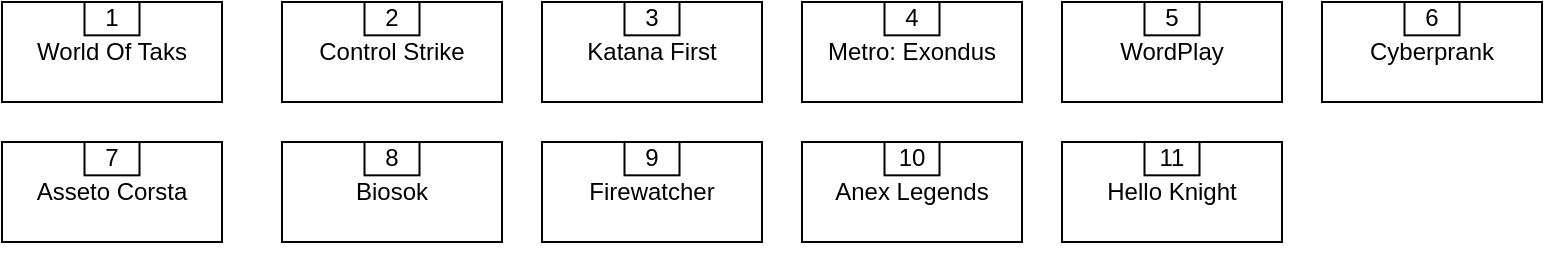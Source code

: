 <mxfile version="27.0.4" pages="6">
  <diagram name="Игры (Game)" id="iNj7c0H9APNP1i54rgmA">
    <mxGraphModel dx="1098" dy="693" grid="1" gridSize="10" guides="1" tooltips="1" connect="1" arrows="1" fold="1" page="1" pageScale="1" pageWidth="827" pageHeight="1169" math="0" shadow="0">
      <root>
        <mxCell id="0" />
        <mxCell id="1" parent="0" />
        <mxCell id="MoxDg851-71FyrmMmqMn-3" value="" style="group" parent="1" vertex="1" connectable="0">
          <mxGeometry x="50" y="40" width="110" height="50" as="geometry" />
        </mxCell>
        <mxCell id="4eTmbMzYYmgjY85J5rPi-2" value="World Of Taks" style="whiteSpace=wrap;html=1;align=center;" parent="MoxDg851-71FyrmMmqMn-3" vertex="1">
          <mxGeometry width="110" height="50" as="geometry" />
        </mxCell>
        <mxCell id="MoxDg851-71FyrmMmqMn-1" value="&lt;div&gt;1&lt;/div&gt;" style="rounded=0;whiteSpace=wrap;html=1;" parent="MoxDg851-71FyrmMmqMn-3" vertex="1">
          <mxGeometry x="41.25" width="27.5" height="16.667" as="geometry" />
        </mxCell>
        <mxCell id="MoxDg851-71FyrmMmqMn-2" style="edgeStyle=none;curved=1;rounded=0;orthogonalLoop=1;jettySize=auto;html=1;exitX=0.5;exitY=1;exitDx=0;exitDy=0;fontSize=12;startSize=8;endSize=8;" parent="MoxDg851-71FyrmMmqMn-3" source="4eTmbMzYYmgjY85J5rPi-2" target="4eTmbMzYYmgjY85J5rPi-2" edge="1">
          <mxGeometry relative="1" as="geometry" />
        </mxCell>
        <mxCell id="MoxDg851-71FyrmMmqMn-4" value="" style="group" parent="1" vertex="1" connectable="0">
          <mxGeometry x="190" y="40" width="110" height="50" as="geometry" />
        </mxCell>
        <mxCell id="MoxDg851-71FyrmMmqMn-5" value="Control Strike" style="whiteSpace=wrap;html=1;align=center;" parent="MoxDg851-71FyrmMmqMn-4" vertex="1">
          <mxGeometry width="110" height="50" as="geometry" />
        </mxCell>
        <mxCell id="MoxDg851-71FyrmMmqMn-6" value="2" style="rounded=0;whiteSpace=wrap;html=1;" parent="MoxDg851-71FyrmMmqMn-4" vertex="1">
          <mxGeometry x="41.25" width="27.5" height="16.667" as="geometry" />
        </mxCell>
        <mxCell id="MoxDg851-71FyrmMmqMn-7" style="edgeStyle=none;curved=1;rounded=0;orthogonalLoop=1;jettySize=auto;html=1;exitX=0.5;exitY=1;exitDx=0;exitDy=0;fontSize=12;startSize=8;endSize=8;" parent="MoxDg851-71FyrmMmqMn-4" source="MoxDg851-71FyrmMmqMn-5" target="MoxDg851-71FyrmMmqMn-5" edge="1">
          <mxGeometry relative="1" as="geometry" />
        </mxCell>
        <mxCell id="MoxDg851-71FyrmMmqMn-8" value="" style="group" parent="1" vertex="1" connectable="0">
          <mxGeometry x="320" y="40" width="110" height="50" as="geometry" />
        </mxCell>
        <mxCell id="MoxDg851-71FyrmMmqMn-9" value="Katana First" style="whiteSpace=wrap;html=1;align=center;" parent="MoxDg851-71FyrmMmqMn-8" vertex="1">
          <mxGeometry width="110" height="50" as="geometry" />
        </mxCell>
        <mxCell id="MoxDg851-71FyrmMmqMn-10" value="&lt;div&gt;3&lt;/div&gt;" style="rounded=0;whiteSpace=wrap;html=1;" parent="MoxDg851-71FyrmMmqMn-8" vertex="1">
          <mxGeometry x="41.25" width="27.5" height="16.667" as="geometry" />
        </mxCell>
        <mxCell id="MoxDg851-71FyrmMmqMn-11" style="edgeStyle=none;curved=1;rounded=0;orthogonalLoop=1;jettySize=auto;html=1;exitX=0.5;exitY=1;exitDx=0;exitDy=0;fontSize=12;startSize=8;endSize=8;" parent="MoxDg851-71FyrmMmqMn-8" source="MoxDg851-71FyrmMmqMn-9" target="MoxDg851-71FyrmMmqMn-9" edge="1">
          <mxGeometry relative="1" as="geometry" />
        </mxCell>
        <mxCell id="MoxDg851-71FyrmMmqMn-12" value="" style="group" parent="1" vertex="1" connectable="0">
          <mxGeometry x="450" y="40" width="110" height="50" as="geometry" />
        </mxCell>
        <mxCell id="MoxDg851-71FyrmMmqMn-13" value="Metro: Exondus" style="whiteSpace=wrap;html=1;align=center;" parent="MoxDg851-71FyrmMmqMn-12" vertex="1">
          <mxGeometry width="110" height="50" as="geometry" />
        </mxCell>
        <mxCell id="MoxDg851-71FyrmMmqMn-14" value="4" style="rounded=0;whiteSpace=wrap;html=1;" parent="MoxDg851-71FyrmMmqMn-12" vertex="1">
          <mxGeometry x="41.25" width="27.5" height="16.667" as="geometry" />
        </mxCell>
        <mxCell id="MoxDg851-71FyrmMmqMn-15" style="edgeStyle=none;curved=1;rounded=0;orthogonalLoop=1;jettySize=auto;html=1;exitX=0.5;exitY=1;exitDx=0;exitDy=0;fontSize=12;startSize=8;endSize=8;" parent="MoxDg851-71FyrmMmqMn-12" source="MoxDg851-71FyrmMmqMn-13" target="MoxDg851-71FyrmMmqMn-13" edge="1">
          <mxGeometry relative="1" as="geometry" />
        </mxCell>
        <mxCell id="MoxDg851-71FyrmMmqMn-16" value="" style="group" parent="1" vertex="1" connectable="0">
          <mxGeometry x="580" y="40" width="110" height="50" as="geometry" />
        </mxCell>
        <mxCell id="MoxDg851-71FyrmMmqMn-17" value="WordPlay" style="whiteSpace=wrap;html=1;align=center;" parent="MoxDg851-71FyrmMmqMn-16" vertex="1">
          <mxGeometry width="110" height="50" as="geometry" />
        </mxCell>
        <mxCell id="MoxDg851-71FyrmMmqMn-18" value="&lt;div&gt;5&lt;/div&gt;" style="rounded=0;whiteSpace=wrap;html=1;" parent="MoxDg851-71FyrmMmqMn-16" vertex="1">
          <mxGeometry x="41.25" width="27.5" height="16.667" as="geometry" />
        </mxCell>
        <mxCell id="MoxDg851-71FyrmMmqMn-19" style="edgeStyle=none;curved=1;rounded=0;orthogonalLoop=1;jettySize=auto;html=1;exitX=0.5;exitY=1;exitDx=0;exitDy=0;fontSize=12;startSize=8;endSize=8;" parent="MoxDg851-71FyrmMmqMn-16" source="MoxDg851-71FyrmMmqMn-17" target="MoxDg851-71FyrmMmqMn-17" edge="1">
          <mxGeometry relative="1" as="geometry" />
        </mxCell>
        <mxCell id="MoxDg851-71FyrmMmqMn-20" value="" style="group" parent="1" vertex="1" connectable="0">
          <mxGeometry x="710" y="40" width="110" height="50" as="geometry" />
        </mxCell>
        <mxCell id="MoxDg851-71FyrmMmqMn-21" value="Cyberprank" style="whiteSpace=wrap;html=1;align=center;" parent="MoxDg851-71FyrmMmqMn-20" vertex="1">
          <mxGeometry width="110" height="50" as="geometry" />
        </mxCell>
        <mxCell id="MoxDg851-71FyrmMmqMn-22" value="&lt;div&gt;6&lt;/div&gt;" style="rounded=0;whiteSpace=wrap;html=1;" parent="MoxDg851-71FyrmMmqMn-20" vertex="1">
          <mxGeometry x="41.25" width="27.5" height="16.667" as="geometry" />
        </mxCell>
        <mxCell id="MoxDg851-71FyrmMmqMn-23" style="edgeStyle=none;curved=1;rounded=0;orthogonalLoop=1;jettySize=auto;html=1;exitX=0.5;exitY=1;exitDx=0;exitDy=0;fontSize=12;startSize=8;endSize=8;" parent="MoxDg851-71FyrmMmqMn-20" source="MoxDg851-71FyrmMmqMn-21" target="MoxDg851-71FyrmMmqMn-21" edge="1">
          <mxGeometry relative="1" as="geometry" />
        </mxCell>
        <mxCell id="MoxDg851-71FyrmMmqMn-24" value="" style="group" parent="1" vertex="1" connectable="0">
          <mxGeometry x="50" y="110" width="110" height="50" as="geometry" />
        </mxCell>
        <mxCell id="MoxDg851-71FyrmMmqMn-25" value="Asseto Corsta" style="whiteSpace=wrap;html=1;align=center;" parent="MoxDg851-71FyrmMmqMn-24" vertex="1">
          <mxGeometry width="110" height="50" as="geometry" />
        </mxCell>
        <mxCell id="MoxDg851-71FyrmMmqMn-26" value="7" style="rounded=0;whiteSpace=wrap;html=1;" parent="MoxDg851-71FyrmMmqMn-24" vertex="1">
          <mxGeometry x="41.25" width="27.5" height="16.667" as="geometry" />
        </mxCell>
        <mxCell id="MoxDg851-71FyrmMmqMn-27" style="edgeStyle=none;curved=1;rounded=0;orthogonalLoop=1;jettySize=auto;html=1;exitX=0.5;exitY=1;exitDx=0;exitDy=0;fontSize=12;startSize=8;endSize=8;" parent="MoxDg851-71FyrmMmqMn-24" source="MoxDg851-71FyrmMmqMn-25" target="MoxDg851-71FyrmMmqMn-25" edge="1">
          <mxGeometry relative="1" as="geometry" />
        </mxCell>
        <mxCell id="MoxDg851-71FyrmMmqMn-28" value="" style="group" parent="1" vertex="1" connectable="0">
          <mxGeometry x="190" y="110" width="110" height="50" as="geometry" />
        </mxCell>
        <mxCell id="MoxDg851-71FyrmMmqMn-29" value="Biosok" style="whiteSpace=wrap;html=1;align=center;" parent="MoxDg851-71FyrmMmqMn-28" vertex="1">
          <mxGeometry width="110" height="50" as="geometry" />
        </mxCell>
        <mxCell id="MoxDg851-71FyrmMmqMn-30" value="8" style="rounded=0;whiteSpace=wrap;html=1;" parent="MoxDg851-71FyrmMmqMn-28" vertex="1">
          <mxGeometry x="41.25" width="27.5" height="16.667" as="geometry" />
        </mxCell>
        <mxCell id="MoxDg851-71FyrmMmqMn-31" style="edgeStyle=none;curved=1;rounded=0;orthogonalLoop=1;jettySize=auto;html=1;exitX=0.5;exitY=1;exitDx=0;exitDy=0;fontSize=12;startSize=8;endSize=8;" parent="MoxDg851-71FyrmMmqMn-28" source="MoxDg851-71FyrmMmqMn-29" target="MoxDg851-71FyrmMmqMn-29" edge="1">
          <mxGeometry relative="1" as="geometry" />
        </mxCell>
        <mxCell id="MoxDg851-71FyrmMmqMn-32" value="" style="group" parent="1" vertex="1" connectable="0">
          <mxGeometry x="320" y="110" width="110" height="50" as="geometry" />
        </mxCell>
        <mxCell id="MoxDg851-71FyrmMmqMn-33" value="Firewatcher" style="whiteSpace=wrap;html=1;align=center;" parent="MoxDg851-71FyrmMmqMn-32" vertex="1">
          <mxGeometry width="110" height="50" as="geometry" />
        </mxCell>
        <mxCell id="MoxDg851-71FyrmMmqMn-34" value="9" style="rounded=0;whiteSpace=wrap;html=1;" parent="MoxDg851-71FyrmMmqMn-32" vertex="1">
          <mxGeometry x="41.25" width="27.5" height="16.667" as="geometry" />
        </mxCell>
        <mxCell id="MoxDg851-71FyrmMmqMn-35" style="edgeStyle=none;curved=1;rounded=0;orthogonalLoop=1;jettySize=auto;html=1;exitX=0.5;exitY=1;exitDx=0;exitDy=0;fontSize=12;startSize=8;endSize=8;" parent="MoxDg851-71FyrmMmqMn-32" source="MoxDg851-71FyrmMmqMn-33" target="MoxDg851-71FyrmMmqMn-33" edge="1">
          <mxGeometry relative="1" as="geometry" />
        </mxCell>
        <mxCell id="MoxDg851-71FyrmMmqMn-36" value="" style="group" parent="1" vertex="1" connectable="0">
          <mxGeometry x="450" y="110" width="110" height="50" as="geometry" />
        </mxCell>
        <mxCell id="MoxDg851-71FyrmMmqMn-37" value="&lt;div&gt;Anex Legends&lt;/div&gt;" style="whiteSpace=wrap;html=1;align=center;" parent="MoxDg851-71FyrmMmqMn-36" vertex="1">
          <mxGeometry width="110" height="50" as="geometry" />
        </mxCell>
        <mxCell id="MoxDg851-71FyrmMmqMn-38" value="&lt;div&gt;10&lt;/div&gt;" style="rounded=0;whiteSpace=wrap;html=1;" parent="MoxDg851-71FyrmMmqMn-36" vertex="1">
          <mxGeometry x="41.25" width="27.5" height="16.667" as="geometry" />
        </mxCell>
        <mxCell id="MoxDg851-71FyrmMmqMn-39" style="edgeStyle=none;curved=1;rounded=0;orthogonalLoop=1;jettySize=auto;html=1;exitX=0.5;exitY=1;exitDx=0;exitDy=0;fontSize=12;startSize=8;endSize=8;" parent="MoxDg851-71FyrmMmqMn-36" source="MoxDg851-71FyrmMmqMn-37" target="MoxDg851-71FyrmMmqMn-37" edge="1">
          <mxGeometry relative="1" as="geometry" />
        </mxCell>
        <mxCell id="WmGkGmi7155Wsdu57WLE-1" value="" style="group" vertex="1" connectable="0" parent="1">
          <mxGeometry x="580" y="110" width="110" height="50" as="geometry" />
        </mxCell>
        <mxCell id="WmGkGmi7155Wsdu57WLE-2" value="Hello Knight" style="whiteSpace=wrap;html=1;align=center;" vertex="1" parent="WmGkGmi7155Wsdu57WLE-1">
          <mxGeometry width="110" height="50" as="geometry" />
        </mxCell>
        <mxCell id="WmGkGmi7155Wsdu57WLE-3" value="&lt;div&gt;11&lt;/div&gt;" style="rounded=0;whiteSpace=wrap;html=1;" vertex="1" parent="WmGkGmi7155Wsdu57WLE-1">
          <mxGeometry x="41.25" width="27.5" height="16.667" as="geometry" />
        </mxCell>
        <mxCell id="WmGkGmi7155Wsdu57WLE-4" style="edgeStyle=none;curved=1;rounded=0;orthogonalLoop=1;jettySize=auto;html=1;exitX=0.5;exitY=1;exitDx=0;exitDy=0;fontSize=12;startSize=8;endSize=8;" edge="1" parent="WmGkGmi7155Wsdu57WLE-1" source="WmGkGmi7155Wsdu57WLE-2" target="WmGkGmi7155Wsdu57WLE-2">
          <mxGeometry relative="1" as="geometry" />
        </mxCell>
      </root>
    </mxGraphModel>
  </diagram>
  <diagram id="uE38h4DNXwdOoJ7VpgYj" name="Игровая студия (GameStudio)">
    <mxGraphModel dx="387" dy="674" grid="1" gridSize="10" guides="1" tooltips="1" connect="1" arrows="1" fold="1" page="1" pageScale="1" pageWidth="827" pageHeight="1169" math="0" shadow="0">
      <root>
        <mxCell id="0" />
        <mxCell id="1" parent="0" />
        <mxCell id="vwzv0cpMXb8CKi61eXEx-6" value="" style="group" vertex="1" connectable="0" parent="1">
          <mxGeometry x="40" y="40" width="120" height="50" as="geometry" />
        </mxCell>
        <mxCell id="vwzv0cpMXb8CKi61eXEx-1" value="Gamers Life" style="shape=hexagon;perimeter=hexagonPerimeter2;whiteSpace=wrap;html=1;fixedSize=1;" vertex="1" parent="vwzv0cpMXb8CKi61eXEx-6">
          <mxGeometry width="120" height="50" as="geometry" />
        </mxCell>
        <mxCell id="vwzv0cpMXb8CKi61eXEx-2" value="1" style="shape=hexagon;perimeter=hexagonPerimeter2;whiteSpace=wrap;html=1;fixedSize=1;" vertex="1" parent="vwzv0cpMXb8CKi61eXEx-6">
          <mxGeometry x="37.5" width="45" height="20" as="geometry" />
        </mxCell>
        <mxCell id="vwzv0cpMXb8CKi61eXEx-7" value="" style="group" vertex="1" connectable="0" parent="1">
          <mxGeometry x="180" y="40" width="120" height="50" as="geometry" />
        </mxCell>
        <mxCell id="vwzv0cpMXb8CKi61eXEx-8" value="Lesta games" style="shape=hexagon;perimeter=hexagonPerimeter2;whiteSpace=wrap;html=1;fixedSize=1;" vertex="1" parent="vwzv0cpMXb8CKi61eXEx-7">
          <mxGeometry width="120" height="50" as="geometry" />
        </mxCell>
        <mxCell id="vwzv0cpMXb8CKi61eXEx-9" value="2" style="shape=hexagon;perimeter=hexagonPerimeter2;whiteSpace=wrap;html=1;fixedSize=1;" vertex="1" parent="vwzv0cpMXb8CKi61eXEx-7">
          <mxGeometry x="37.5" width="45" height="20" as="geometry" />
        </mxCell>
        <mxCell id="vwzv0cpMXb8CKi61eXEx-10" value="" style="group" vertex="1" connectable="0" parent="1">
          <mxGeometry x="320" y="40" width="120" height="50" as="geometry" />
        </mxCell>
        <mxCell id="vwzv0cpMXb8CKi61eXEx-11" value="WarGaming" style="shape=hexagon;perimeter=hexagonPerimeter2;whiteSpace=wrap;html=1;fixedSize=1;" vertex="1" parent="vwzv0cpMXb8CKi61eXEx-10">
          <mxGeometry width="120" height="50" as="geometry" />
        </mxCell>
        <mxCell id="vwzv0cpMXb8CKi61eXEx-12" value="3" style="shape=hexagon;perimeter=hexagonPerimeter2;whiteSpace=wrap;html=1;fixedSize=1;" vertex="1" parent="vwzv0cpMXb8CKi61eXEx-10">
          <mxGeometry x="37.5" width="45" height="20" as="geometry" />
        </mxCell>
        <mxCell id="vwzv0cpMXb8CKi61eXEx-13" value="" style="group" vertex="1" connectable="0" parent="1">
          <mxGeometry x="460" y="40" width="120" height="50" as="geometry" />
        </mxCell>
        <mxCell id="vwzv0cpMXb8CKi61eXEx-14" value="Press Fire Games" style="shape=hexagon;perimeter=hexagonPerimeter2;whiteSpace=wrap;html=1;fixedSize=1;" vertex="1" parent="vwzv0cpMXb8CKi61eXEx-13">
          <mxGeometry width="120" height="50" as="geometry" />
        </mxCell>
        <mxCell id="vwzv0cpMXb8CKi61eXEx-15" value="4" style="shape=hexagon;perimeter=hexagonPerimeter2;whiteSpace=wrap;html=1;fixedSize=1;" vertex="1" parent="vwzv0cpMXb8CKi61eXEx-13">
          <mxGeometry x="37.5" width="45" height="20" as="geometry" />
        </mxCell>
        <mxCell id="vwzv0cpMXb8CKi61eXEx-16" value="" style="group" vertex="1" connectable="0" parent="1">
          <mxGeometry x="600" y="40" width="120" height="50" as="geometry" />
        </mxCell>
        <mxCell id="vwzv0cpMXb8CKi61eXEx-17" value="OpenMyGame" style="shape=hexagon;perimeter=hexagonPerimeter2;whiteSpace=wrap;html=1;fixedSize=1;" vertex="1" parent="vwzv0cpMXb8CKi61eXEx-16">
          <mxGeometry width="120" height="50" as="geometry" />
        </mxCell>
        <mxCell id="vwzv0cpMXb8CKi61eXEx-18" value="5" style="shape=hexagon;perimeter=hexagonPerimeter2;whiteSpace=wrap;html=1;fixedSize=1;" vertex="1" parent="vwzv0cpMXb8CKi61eXEx-16">
          <mxGeometry x="37.5" width="45" height="20" as="geometry" />
        </mxCell>
        <mxCell id="vwzv0cpMXb8CKi61eXEx-19" value="" style="group" vertex="1" connectable="0" parent="1">
          <mxGeometry x="40" y="120" width="120" height="50" as="geometry" />
        </mxCell>
        <mxCell id="vwzv0cpMXb8CKi61eXEx-20" value="id Software" style="shape=hexagon;perimeter=hexagonPerimeter2;whiteSpace=wrap;html=1;fixedSize=1;" vertex="1" parent="vwzv0cpMXb8CKi61eXEx-19">
          <mxGeometry width="120" height="50" as="geometry" />
        </mxCell>
        <mxCell id="vwzv0cpMXb8CKi61eXEx-21" value="6" style="shape=hexagon;perimeter=hexagonPerimeter2;whiteSpace=wrap;html=1;fixedSize=1;" vertex="1" parent="vwzv0cpMXb8CKi61eXEx-19">
          <mxGeometry x="37.5" width="45" height="20" as="geometry" />
        </mxCell>
        <mxCell id="vwzv0cpMXb8CKi61eXEx-22" value="" style="group" vertex="1" connectable="0" parent="1">
          <mxGeometry x="180" y="120" width="120" height="50" as="geometry" />
        </mxCell>
        <mxCell id="vwzv0cpMXb8CKi61eXEx-23" value="Yacht Club" style="shape=hexagon;perimeter=hexagonPerimeter2;whiteSpace=wrap;html=1;fixedSize=1;" vertex="1" parent="vwzv0cpMXb8CKi61eXEx-22">
          <mxGeometry width="120" height="50" as="geometry" />
        </mxCell>
        <mxCell id="vwzv0cpMXb8CKi61eXEx-24" value="7" style="shape=hexagon;perimeter=hexagonPerimeter2;whiteSpace=wrap;html=1;fixedSize=1;" vertex="1" parent="vwzv0cpMXb8CKi61eXEx-22">
          <mxGeometry x="37.5" width="45" height="20" as="geometry" />
        </mxCell>
        <mxCell id="vwzv0cpMXb8CKi61eXEx-25" value="" style="group" vertex="1" connectable="0" parent="1">
          <mxGeometry x="320" y="120" width="120" height="50" as="geometry" />
        </mxCell>
        <mxCell id="vwzv0cpMXb8CKi61eXEx-26" value="Mike Klubnika inc." style="shape=hexagon;perimeter=hexagonPerimeter2;whiteSpace=wrap;html=1;fixedSize=1;" vertex="1" parent="vwzv0cpMXb8CKi61eXEx-25">
          <mxGeometry width="120" height="50" as="geometry" />
        </mxCell>
        <mxCell id="vwzv0cpMXb8CKi61eXEx-27" value="&lt;div&gt;8&lt;/div&gt;" style="shape=hexagon;perimeter=hexagonPerimeter2;whiteSpace=wrap;html=1;fixedSize=1;" vertex="1" parent="vwzv0cpMXb8CKi61eXEx-25">
          <mxGeometry x="37.5" width="45" height="20" as="geometry" />
        </mxCell>
        <mxCell id="vwzv0cpMXb8CKi61eXEx-28" value="" style="group" vertex="1" connectable="0" parent="1">
          <mxGeometry x="460" y="120" width="120" height="50" as="geometry" />
        </mxCell>
        <mxCell id="vwzv0cpMXb8CKi61eXEx-29" value="404Games" style="shape=hexagon;perimeter=hexagonPerimeter2;whiteSpace=wrap;html=1;fixedSize=1;" vertex="1" parent="vwzv0cpMXb8CKi61eXEx-28">
          <mxGeometry width="120" height="50" as="geometry" />
        </mxCell>
        <mxCell id="vwzv0cpMXb8CKi61eXEx-30" value="9" style="shape=hexagon;perimeter=hexagonPerimeter2;whiteSpace=wrap;html=1;fixedSize=1;" vertex="1" parent="vwzv0cpMXb8CKi61eXEx-28">
          <mxGeometry x="37.5" width="45" height="20" as="geometry" />
        </mxCell>
        <mxCell id="vwzv0cpMXb8CKi61eXEx-31" value="" style="group" vertex="1" connectable="0" parent="1">
          <mxGeometry x="600" y="120" width="120" height="50" as="geometry" />
        </mxCell>
        <mxCell id="vwzv0cpMXb8CKi61eXEx-32" value="Respawn" style="shape=hexagon;perimeter=hexagonPerimeter2;whiteSpace=wrap;html=1;fixedSize=1;" vertex="1" parent="vwzv0cpMXb8CKi61eXEx-31">
          <mxGeometry width="120" height="50" as="geometry" />
        </mxCell>
        <mxCell id="vwzv0cpMXb8CKi61eXEx-33" value="10" style="shape=hexagon;perimeter=hexagonPerimeter2;whiteSpace=wrap;html=1;fixedSize=1;" vertex="1" parent="vwzv0cpMXb8CKi61eXEx-31">
          <mxGeometry x="37.5" width="45" height="20" as="geometry" />
        </mxCell>
      </root>
    </mxGraphModel>
  </diagram>
  <diagram id="hCnDFH9PrDzxiLQ5BFrk" name="Игровой разработчик (GameDeveloper)">
    <mxGraphModel dx="387" dy="674" grid="1" gridSize="10" guides="1" tooltips="1" connect="1" arrows="1" fold="1" page="1" pageScale="1" pageWidth="827" pageHeight="1169" math="0" shadow="0">
      <root>
        <mxCell id="0" />
        <mxCell id="1" parent="0" />
        <mxCell id="49Y9s0HT28T6ssoZMrqV-2" value="" style="group" vertex="1" connectable="0" parent="1">
          <mxGeometry x="40" y="40" width="80" height="80" as="geometry" />
        </mxCell>
        <mxCell id="xX3rkfGYjyCZe7cg8GM1-1" value="Станислав" style="ellipse;whiteSpace=wrap;html=1;aspect=fixed;" vertex="1" parent="49Y9s0HT28T6ssoZMrqV-2">
          <mxGeometry width="80" height="80" as="geometry" />
        </mxCell>
        <mxCell id="49Y9s0HT28T6ssoZMrqV-1" value="1" style="ellipse;whiteSpace=wrap;html=1;aspect=fixed;" vertex="1" parent="49Y9s0HT28T6ssoZMrqV-2">
          <mxGeometry x="25" width="30" height="30" as="geometry" />
        </mxCell>
        <mxCell id="49Y9s0HT28T6ssoZMrqV-3" value="" style="group" vertex="1" connectable="0" parent="1">
          <mxGeometry x="140" y="40" width="80" height="80" as="geometry" />
        </mxCell>
        <mxCell id="49Y9s0HT28T6ssoZMrqV-4" value="Екатерина" style="ellipse;whiteSpace=wrap;html=1;aspect=fixed;" vertex="1" parent="49Y9s0HT28T6ssoZMrqV-3">
          <mxGeometry width="80" height="80" as="geometry" />
        </mxCell>
        <mxCell id="49Y9s0HT28T6ssoZMrqV-5" value="2" style="ellipse;whiteSpace=wrap;html=1;aspect=fixed;" vertex="1" parent="49Y9s0HT28T6ssoZMrqV-3">
          <mxGeometry x="25" width="30" height="30" as="geometry" />
        </mxCell>
        <mxCell id="49Y9s0HT28T6ssoZMrqV-6" value="" style="group" vertex="1" connectable="0" parent="1">
          <mxGeometry x="240" y="40" width="80" height="80" as="geometry" />
        </mxCell>
        <mxCell id="49Y9s0HT28T6ssoZMrqV-7" value="Олег" style="ellipse;whiteSpace=wrap;html=1;aspect=fixed;" vertex="1" parent="49Y9s0HT28T6ssoZMrqV-6">
          <mxGeometry width="80" height="80" as="geometry" />
        </mxCell>
        <mxCell id="49Y9s0HT28T6ssoZMrqV-8" value="3" style="ellipse;whiteSpace=wrap;html=1;aspect=fixed;" vertex="1" parent="49Y9s0HT28T6ssoZMrqV-6">
          <mxGeometry x="25" width="30" height="30" as="geometry" />
        </mxCell>
        <mxCell id="49Y9s0HT28T6ssoZMrqV-9" value="" style="group" vertex="1" connectable="0" parent="1">
          <mxGeometry x="340" y="40" width="80" height="80" as="geometry" />
        </mxCell>
        <mxCell id="49Y9s0HT28T6ssoZMrqV-10" value="Ольга" style="ellipse;whiteSpace=wrap;html=1;aspect=fixed;" vertex="1" parent="49Y9s0HT28T6ssoZMrqV-9">
          <mxGeometry width="80" height="80" as="geometry" />
        </mxCell>
        <mxCell id="49Y9s0HT28T6ssoZMrqV-11" value="4" style="ellipse;whiteSpace=wrap;html=1;aspect=fixed;" vertex="1" parent="49Y9s0HT28T6ssoZMrqV-9">
          <mxGeometry x="25" width="30" height="30" as="geometry" />
        </mxCell>
        <mxCell id="49Y9s0HT28T6ssoZMrqV-12" value="" style="group" vertex="1" connectable="0" parent="1">
          <mxGeometry x="440" y="40" width="80" height="80" as="geometry" />
        </mxCell>
        <mxCell id="49Y9s0HT28T6ssoZMrqV-13" value="Егор" style="ellipse;whiteSpace=wrap;html=1;aspect=fixed;" vertex="1" parent="49Y9s0HT28T6ssoZMrqV-12">
          <mxGeometry width="80" height="80" as="geometry" />
        </mxCell>
        <mxCell id="49Y9s0HT28T6ssoZMrqV-14" value="5" style="ellipse;whiteSpace=wrap;html=1;aspect=fixed;" vertex="1" parent="49Y9s0HT28T6ssoZMrqV-12">
          <mxGeometry x="25" width="30" height="30" as="geometry" />
        </mxCell>
        <mxCell id="49Y9s0HT28T6ssoZMrqV-15" value="" style="group" vertex="1" connectable="0" parent="1">
          <mxGeometry x="540" y="40" width="80" height="80" as="geometry" />
        </mxCell>
        <mxCell id="49Y9s0HT28T6ssoZMrqV-16" value="София" style="ellipse;whiteSpace=wrap;html=1;aspect=fixed;" vertex="1" parent="49Y9s0HT28T6ssoZMrqV-15">
          <mxGeometry width="80" height="80" as="geometry" />
        </mxCell>
        <mxCell id="49Y9s0HT28T6ssoZMrqV-17" value="6" style="ellipse;whiteSpace=wrap;html=1;aspect=fixed;" vertex="1" parent="49Y9s0HT28T6ssoZMrqV-15">
          <mxGeometry x="25" width="30" height="30" as="geometry" />
        </mxCell>
        <mxCell id="49Y9s0HT28T6ssoZMrqV-18" value="" style="group" vertex="1" connectable="0" parent="1">
          <mxGeometry x="640" y="40" width="80" height="80" as="geometry" />
        </mxCell>
        <mxCell id="49Y9s0HT28T6ssoZMrqV-19" value="Владимир" style="ellipse;whiteSpace=wrap;html=1;aspect=fixed;" vertex="1" parent="49Y9s0HT28T6ssoZMrqV-18">
          <mxGeometry width="80" height="80" as="geometry" />
        </mxCell>
        <mxCell id="49Y9s0HT28T6ssoZMrqV-20" value="7" style="ellipse;whiteSpace=wrap;html=1;aspect=fixed;" vertex="1" parent="49Y9s0HT28T6ssoZMrqV-18">
          <mxGeometry x="25" width="30" height="30" as="geometry" />
        </mxCell>
        <mxCell id="49Y9s0HT28T6ssoZMrqV-21" value="" style="group" vertex="1" connectable="0" parent="1">
          <mxGeometry x="40" y="140" width="80" height="80" as="geometry" />
        </mxCell>
        <mxCell id="49Y9s0HT28T6ssoZMrqV-22" value="Мария" style="ellipse;whiteSpace=wrap;html=1;aspect=fixed;" vertex="1" parent="49Y9s0HT28T6ssoZMrqV-21">
          <mxGeometry width="80" height="80" as="geometry" />
        </mxCell>
        <mxCell id="49Y9s0HT28T6ssoZMrqV-23" value="8" style="ellipse;whiteSpace=wrap;html=1;aspect=fixed;" vertex="1" parent="49Y9s0HT28T6ssoZMrqV-21">
          <mxGeometry x="25" width="30" height="30" as="geometry" />
        </mxCell>
        <mxCell id="49Y9s0HT28T6ssoZMrqV-26" value="" style="group" vertex="1" connectable="0" parent="1">
          <mxGeometry x="140" y="140" width="80" height="80" as="geometry" />
        </mxCell>
        <mxCell id="49Y9s0HT28T6ssoZMrqV-27" value="Александр" style="ellipse;whiteSpace=wrap;html=1;aspect=fixed;" vertex="1" parent="49Y9s0HT28T6ssoZMrqV-26">
          <mxGeometry width="80" height="80" as="geometry" />
        </mxCell>
        <mxCell id="49Y9s0HT28T6ssoZMrqV-28" value="9" style="ellipse;whiteSpace=wrap;html=1;aspect=fixed;" vertex="1" parent="49Y9s0HT28T6ssoZMrqV-26">
          <mxGeometry x="25" width="30" height="30" as="geometry" />
        </mxCell>
        <mxCell id="49Y9s0HT28T6ssoZMrqV-29" value="" style="group" vertex="1" connectable="0" parent="1">
          <mxGeometry x="240" y="140" width="80" height="80" as="geometry" />
        </mxCell>
        <mxCell id="49Y9s0HT28T6ssoZMrqV-30" value="Наталья" style="ellipse;whiteSpace=wrap;html=1;aspect=fixed;" vertex="1" parent="49Y9s0HT28T6ssoZMrqV-29">
          <mxGeometry width="80" height="80" as="geometry" />
        </mxCell>
        <mxCell id="49Y9s0HT28T6ssoZMrqV-31" value="10" style="ellipse;whiteSpace=wrap;html=1;aspect=fixed;" vertex="1" parent="49Y9s0HT28T6ssoZMrqV-29">
          <mxGeometry x="25" width="30" height="30" as="geometry" />
        </mxCell>
      </root>
    </mxGraphModel>
  </diagram>
  <diagram id="mMGZmSlNmVMkwjFWSdKt" name="Работает в (WorkIn)">
    <mxGraphModel dx="915" dy="578" grid="1" gridSize="10" guides="1" tooltips="1" connect="1" arrows="1" fold="1" page="1" pageScale="1" pageWidth="827" pageHeight="1169" math="0" shadow="0">
      <root>
        <mxCell id="0" />
        <mxCell id="1" parent="0" />
        <mxCell id="PBv6ynbQxati9usoaWnF-1" value="" style="group" parent="1" vertex="1" connectable="0">
          <mxGeometry x="64" y="50" width="80" height="80" as="geometry" />
        </mxCell>
        <mxCell id="PBv6ynbQxati9usoaWnF-2" value="&lt;div style=&quot;margin-top: 8px;&quot;&gt;&lt;div&gt;&lt;div&gt;&lt;div style=&quot;margin-top: 4px;&quot;&gt;&lt;div&gt;&lt;div&gt;Станислав&lt;/div&gt;&lt;div&gt;UX Designer&lt;/div&gt;&lt;/div&gt;&lt;/div&gt;&lt;/div&gt;&lt;/div&gt;&lt;/div&gt;" style="ellipse;whiteSpace=wrap;html=1;aspect=fixed;" parent="PBv6ynbQxati9usoaWnF-1" vertex="1">
          <mxGeometry width="80" height="80" as="geometry" />
        </mxCell>
        <mxCell id="PBv6ynbQxati9usoaWnF-3" value="1" style="ellipse;whiteSpace=wrap;html=1;aspect=fixed;" parent="PBv6ynbQxati9usoaWnF-1" vertex="1">
          <mxGeometry x="25" width="30" height="30" as="geometry" />
        </mxCell>
        <mxCell id="PBv6ynbQxati9usoaWnF-4" value="" style="group" parent="1" vertex="1" connectable="0">
          <mxGeometry x="204" y="50" width="80" height="80" as="geometry" />
        </mxCell>
        <mxCell id="PBv6ynbQxati9usoaWnF-5" value="&lt;div style=&quot;margin-top: 8px;&quot;&gt;&lt;div&gt;Екатерина&lt;/div&gt;&lt;div&gt;Programmer&lt;/div&gt;&lt;/div&gt;" style="ellipse;whiteSpace=wrap;html=1;aspect=fixed;" parent="PBv6ynbQxati9usoaWnF-4" vertex="1">
          <mxGeometry width="80" height="80" as="geometry" />
        </mxCell>
        <mxCell id="PBv6ynbQxati9usoaWnF-6" value="2" style="ellipse;whiteSpace=wrap;html=1;aspect=fixed;" parent="PBv6ynbQxati9usoaWnF-4" vertex="1">
          <mxGeometry x="25" width="30" height="30" as="geometry" />
        </mxCell>
        <mxCell id="PBv6ynbQxati9usoaWnF-7" value="" style="group" parent="1" vertex="1" connectable="0">
          <mxGeometry x="354" y="50" width="80" height="80" as="geometry" />
        </mxCell>
        <mxCell id="PBv6ynbQxati9usoaWnF-8" value="&lt;div style=&quot;margin-top: 16px;&quot;&gt;&lt;div style=&quot;margin-top: 8px;&quot;&gt;&lt;div style=&quot;margin-top: 8px;&quot;&gt;&lt;div&gt;Олег&lt;/div&gt;&lt;div&gt;Promoter,&lt;/div&gt;&lt;div&gt;Trainee&lt;/div&gt;&lt;/div&gt;&lt;/div&gt;&lt;/div&gt;" style="ellipse;whiteSpace=wrap;html=1;aspect=fixed;" parent="PBv6ynbQxati9usoaWnF-7" vertex="1">
          <mxGeometry width="80" height="80" as="geometry" />
        </mxCell>
        <mxCell id="PBv6ynbQxati9usoaWnF-9" value="3" style="ellipse;whiteSpace=wrap;html=1;aspect=fixed;" parent="PBv6ynbQxati9usoaWnF-7" vertex="1">
          <mxGeometry x="25" width="30" height="30" as="geometry" />
        </mxCell>
        <mxCell id="PBv6ynbQxati9usoaWnF-10" value="" style="group" parent="1" vertex="1" connectable="0">
          <mxGeometry x="524" y="50" width="80" height="80" as="geometry" />
        </mxCell>
        <mxCell id="PBv6ynbQxati9usoaWnF-11" value="&lt;div style=&quot;margin-top: 8px;&quot;&gt;&lt;div&gt;Ольга&lt;/div&gt;&lt;div&gt;UI Designer&lt;/div&gt;&lt;/div&gt;" style="ellipse;whiteSpace=wrap;html=1;aspect=fixed;" parent="PBv6ynbQxati9usoaWnF-10" vertex="1">
          <mxGeometry width="80" height="80" as="geometry" />
        </mxCell>
        <mxCell id="PBv6ynbQxati9usoaWnF-12" value="4" style="ellipse;whiteSpace=wrap;html=1;aspect=fixed;" parent="PBv6ynbQxati9usoaWnF-10" vertex="1">
          <mxGeometry x="25" width="30" height="30" as="geometry" />
        </mxCell>
        <mxCell id="PBv6ynbQxati9usoaWnF-13" value="" style="group" parent="1" vertex="1" connectable="0">
          <mxGeometry x="64" y="260" width="80" height="80" as="geometry" />
        </mxCell>
        <mxCell id="PBv6ynbQxati9usoaWnF-14" value="&lt;div style=&quot;margin-top: 8px;&quot;&gt;&lt;div&gt;Егор&lt;/div&gt;&lt;div&gt;UX Designer&lt;/div&gt;&lt;/div&gt;" style="ellipse;whiteSpace=wrap;html=1;aspect=fixed;" parent="PBv6ynbQxati9usoaWnF-13" vertex="1">
          <mxGeometry width="80" height="80" as="geometry" />
        </mxCell>
        <mxCell id="PBv6ynbQxati9usoaWnF-15" value="5" style="ellipse;whiteSpace=wrap;html=1;aspect=fixed;" parent="PBv6ynbQxati9usoaWnF-13" vertex="1">
          <mxGeometry x="25" width="30" height="30" as="geometry" />
        </mxCell>
        <mxCell id="PBv6ynbQxati9usoaWnF-16" value="" style="group" parent="1" vertex="1" connectable="0">
          <mxGeometry x="524" y="260" width="80" height="80" as="geometry" />
        </mxCell>
        <mxCell id="PBv6ynbQxati9usoaWnF-17" value="&lt;div style=&quot;line-height: 110%; margin-top: 8px;&quot;&gt;&lt;div&gt;София&lt;/div&gt;&lt;div&gt;Promoter&lt;/div&gt;&lt;/div&gt;" style="ellipse;whiteSpace=wrap;html=1;aspect=fixed;" parent="PBv6ynbQxati9usoaWnF-16" vertex="1">
          <mxGeometry width="80" height="80" as="geometry" />
        </mxCell>
        <mxCell id="PBv6ynbQxati9usoaWnF-18" value="6" style="ellipse;whiteSpace=wrap;html=1;aspect=fixed;" parent="PBv6ynbQxati9usoaWnF-16" vertex="1">
          <mxGeometry x="25" width="30" height="30" as="geometry" />
        </mxCell>
        <mxCell id="PBv6ynbQxati9usoaWnF-20" value="" style="group" parent="1" vertex="1" connectable="0">
          <mxGeometry x="684" y="50" width="80" height="80" as="geometry" />
        </mxCell>
        <mxCell id="PBv6ynbQxati9usoaWnF-21" value="&lt;div style=&quot;margin-top: 8px;&quot;&gt;&lt;div&gt;Мария&lt;/div&gt;&lt;div&gt;Programmer&lt;/div&gt;&lt;/div&gt;" style="ellipse;whiteSpace=wrap;html=1;aspect=fixed;" parent="PBv6ynbQxati9usoaWnF-20" vertex="1">
          <mxGeometry width="80" height="80" as="geometry" />
        </mxCell>
        <mxCell id="PBv6ynbQxati9usoaWnF-22" value="8" style="ellipse;whiteSpace=wrap;html=1;aspect=fixed;" parent="PBv6ynbQxati9usoaWnF-20" vertex="1">
          <mxGeometry x="25" width="30" height="30" as="geometry" />
        </mxCell>
        <mxCell id="PBv6ynbQxati9usoaWnF-23" value="" style="group" parent="1" vertex="1" connectable="0">
          <mxGeometry x="384" y="260" width="80" height="80" as="geometry" />
        </mxCell>
        <mxCell id="PBv6ynbQxati9usoaWnF-24" value="&lt;div style=&quot;margin-top: 8px;&quot;&gt;&lt;div&gt;Александр&lt;/div&gt;&lt;div&gt;Trainee&lt;/div&gt;&lt;/div&gt;" style="ellipse;whiteSpace=wrap;html=1;aspect=fixed;" parent="PBv6ynbQxati9usoaWnF-23" vertex="1">
          <mxGeometry width="80" height="80" as="geometry" />
        </mxCell>
        <mxCell id="PBv6ynbQxati9usoaWnF-25" value="9" style="ellipse;whiteSpace=wrap;html=1;aspect=fixed;" parent="PBv6ynbQxati9usoaWnF-23" vertex="1">
          <mxGeometry x="25" width="30" height="30" as="geometry" />
        </mxCell>
        <mxCell id="PBv6ynbQxati9usoaWnF-26" value="" style="group" parent="1" vertex="1" connectable="0">
          <mxGeometry x="224" y="260" width="80" height="80" as="geometry" />
        </mxCell>
        <mxCell id="PBv6ynbQxati9usoaWnF-27" value="&lt;div style=&quot;margin-top: 8px;&quot;&gt;&lt;div&gt;Наталья&lt;/div&gt;&lt;div&gt;Art Director&lt;/div&gt;&lt;/div&gt;" style="ellipse;whiteSpace=wrap;html=1;aspect=fixed;" parent="PBv6ynbQxati9usoaWnF-26" vertex="1">
          <mxGeometry width="80" height="80" as="geometry" />
        </mxCell>
        <mxCell id="PBv6ynbQxati9usoaWnF-28" value="10" style="ellipse;whiteSpace=wrap;html=1;aspect=fixed;" parent="PBv6ynbQxati9usoaWnF-26" vertex="1">
          <mxGeometry x="25" width="30" height="30" as="geometry" />
        </mxCell>
        <mxCell id="3u8tsTgPsGO-i3DC2XA7-1" value="" style="group" parent="1" vertex="1" connectable="0">
          <mxGeometry x="664" y="380" width="120" height="50" as="geometry" />
        </mxCell>
        <mxCell id="3u8tsTgPsGO-i3DC2XA7-2" value="Gamers Life" style="shape=hexagon;perimeter=hexagonPerimeter2;whiteSpace=wrap;html=1;fixedSize=1;" parent="3u8tsTgPsGO-i3DC2XA7-1" vertex="1">
          <mxGeometry width="120" height="50" as="geometry" />
        </mxCell>
        <mxCell id="3u8tsTgPsGO-i3DC2XA7-3" value="1" style="shape=hexagon;perimeter=hexagonPerimeter2;whiteSpace=wrap;html=1;fixedSize=1;" parent="3u8tsTgPsGO-i3DC2XA7-1" vertex="1">
          <mxGeometry x="37.5" width="45" height="20" as="geometry" />
        </mxCell>
        <mxCell id="3u8tsTgPsGO-i3DC2XA7-4" value="" style="group" parent="1" vertex="1" connectable="0">
          <mxGeometry x="334" y="180" width="120" height="50" as="geometry" />
        </mxCell>
        <mxCell id="3u8tsTgPsGO-i3DC2XA7-5" value="Lesta games" style="shape=hexagon;perimeter=hexagonPerimeter2;whiteSpace=wrap;html=1;fixedSize=1;" parent="3u8tsTgPsGO-i3DC2XA7-4" vertex="1">
          <mxGeometry width="120" height="50" as="geometry" />
        </mxCell>
        <mxCell id="3u8tsTgPsGO-i3DC2XA7-6" value="2" style="shape=hexagon;perimeter=hexagonPerimeter2;whiteSpace=wrap;html=1;fixedSize=1;" parent="3u8tsTgPsGO-i3DC2XA7-4" vertex="1">
          <mxGeometry x="37.5" width="45" height="20" as="geometry" />
        </mxCell>
        <mxCell id="3u8tsTgPsGO-i3DC2XA7-7" value="" style="group" parent="1" vertex="1" connectable="0">
          <mxGeometry x="44" y="180" width="120" height="50" as="geometry" />
        </mxCell>
        <mxCell id="3u8tsTgPsGO-i3DC2XA7-8" value="&lt;div&gt;WarGaming&lt;/div&gt;" style="shape=hexagon;perimeter=hexagonPerimeter2;whiteSpace=wrap;html=1;fixedSize=1;size=20;" parent="3u8tsTgPsGO-i3DC2XA7-7" vertex="1">
          <mxGeometry width="120" height="50" as="geometry" />
        </mxCell>
        <mxCell id="3u8tsTgPsGO-i3DC2XA7-9" value="3" style="shape=hexagon;perimeter=hexagonPerimeter2;whiteSpace=wrap;html=1;fixedSize=1;" parent="3u8tsTgPsGO-i3DC2XA7-7" vertex="1">
          <mxGeometry x="37.5" width="45" height="20" as="geometry" />
        </mxCell>
        <mxCell id="3u8tsTgPsGO-i3DC2XA7-10" value="" style="group" parent="1" vertex="1" connectable="0">
          <mxGeometry x="44" y="380" width="120" height="50" as="geometry" />
        </mxCell>
        <mxCell id="3u8tsTgPsGO-i3DC2XA7-11" value="Press Fire Games" style="shape=hexagon;perimeter=hexagonPerimeter2;whiteSpace=wrap;html=1;fixedSize=1;" parent="3u8tsTgPsGO-i3DC2XA7-10" vertex="1">
          <mxGeometry width="120" height="50" as="geometry" />
        </mxCell>
        <mxCell id="3u8tsTgPsGO-i3DC2XA7-12" value="4" style="shape=hexagon;perimeter=hexagonPerimeter2;whiteSpace=wrap;html=1;fixedSize=1;" parent="3u8tsTgPsGO-i3DC2XA7-10" vertex="1">
          <mxGeometry x="37.5" width="45" height="20" as="geometry" />
        </mxCell>
        <mxCell id="3u8tsTgPsGO-i3DC2XA7-13" value="" style="group" parent="1" vertex="1" connectable="0">
          <mxGeometry x="364" y="380" width="120" height="50" as="geometry" />
        </mxCell>
        <mxCell id="3u8tsTgPsGO-i3DC2XA7-14" value="OpenMyGame" style="shape=hexagon;perimeter=hexagonPerimeter2;whiteSpace=wrap;html=1;fixedSize=1;" parent="3u8tsTgPsGO-i3DC2XA7-13" vertex="1">
          <mxGeometry width="120" height="50" as="geometry" />
        </mxCell>
        <mxCell id="3u8tsTgPsGO-i3DC2XA7-15" value="5" style="shape=hexagon;perimeter=hexagonPerimeter2;whiteSpace=wrap;html=1;fixedSize=1;" parent="3u8tsTgPsGO-i3DC2XA7-13" vertex="1">
          <mxGeometry x="37.5" width="45" height="20" as="geometry" />
        </mxCell>
        <mxCell id="3u8tsTgPsGO-i3DC2XA7-16" value="" style="group" parent="1" vertex="1" connectable="0">
          <mxGeometry x="504" y="380" width="120" height="50" as="geometry" />
        </mxCell>
        <mxCell id="3u8tsTgPsGO-i3DC2XA7-17" value="id Software" style="shape=hexagon;perimeter=hexagonPerimeter2;whiteSpace=wrap;html=1;fixedSize=1;" parent="3u8tsTgPsGO-i3DC2XA7-16" vertex="1">
          <mxGeometry width="120" height="50" as="geometry" />
        </mxCell>
        <mxCell id="3u8tsTgPsGO-i3DC2XA7-18" value="6" style="shape=hexagon;perimeter=hexagonPerimeter2;whiteSpace=wrap;html=1;fixedSize=1;" parent="3u8tsTgPsGO-i3DC2XA7-16" vertex="1">
          <mxGeometry x="37.5" width="45" height="20" as="geometry" />
        </mxCell>
        <mxCell id="3u8tsTgPsGO-i3DC2XA7-19" value="" style="group" parent="1" vertex="1" connectable="0">
          <mxGeometry x="184" y="180" width="120" height="50" as="geometry" />
        </mxCell>
        <mxCell id="3u8tsTgPsGO-i3DC2XA7-20" value="Yacht Club" style="shape=hexagon;perimeter=hexagonPerimeter2;whiteSpace=wrap;html=1;fixedSize=1;" parent="3u8tsTgPsGO-i3DC2XA7-19" vertex="1">
          <mxGeometry width="120" height="50" as="geometry" />
        </mxCell>
        <mxCell id="3u8tsTgPsGO-i3DC2XA7-21" value="7" style="shape=hexagon;perimeter=hexagonPerimeter2;whiteSpace=wrap;html=1;fixedSize=1;" parent="3u8tsTgPsGO-i3DC2XA7-19" vertex="1">
          <mxGeometry x="37.5" width="45" height="20" as="geometry" />
        </mxCell>
        <mxCell id="3u8tsTgPsGO-i3DC2XA7-22" value="" style="group" parent="1" vertex="1" connectable="0">
          <mxGeometry x="664" y="180" width="120" height="50" as="geometry" />
        </mxCell>
        <mxCell id="3u8tsTgPsGO-i3DC2XA7-23" value="Mike Klubnika inc." style="shape=hexagon;perimeter=hexagonPerimeter2;whiteSpace=wrap;html=1;fixedSize=1;" parent="3u8tsTgPsGO-i3DC2XA7-22" vertex="1">
          <mxGeometry width="120" height="50" as="geometry" />
        </mxCell>
        <mxCell id="3u8tsTgPsGO-i3DC2XA7-24" value="&lt;div&gt;8&lt;/div&gt;" style="shape=hexagon;perimeter=hexagonPerimeter2;whiteSpace=wrap;html=1;fixedSize=1;" parent="3u8tsTgPsGO-i3DC2XA7-22" vertex="1">
          <mxGeometry x="37.5" width="45" height="20" as="geometry" />
        </mxCell>
        <mxCell id="3u8tsTgPsGO-i3DC2XA7-25" value="" style="group" parent="1" vertex="1" connectable="0">
          <mxGeometry x="204" y="380" width="120" height="50" as="geometry" />
        </mxCell>
        <mxCell id="3u8tsTgPsGO-i3DC2XA7-26" value="404Games" style="shape=hexagon;perimeter=hexagonPerimeter2;whiteSpace=wrap;html=1;fixedSize=1;" parent="3u8tsTgPsGO-i3DC2XA7-25" vertex="1">
          <mxGeometry width="120" height="50" as="geometry" />
        </mxCell>
        <mxCell id="3u8tsTgPsGO-i3DC2XA7-27" value="9" style="shape=hexagon;perimeter=hexagonPerimeter2;whiteSpace=wrap;html=1;fixedSize=1;" parent="3u8tsTgPsGO-i3DC2XA7-25" vertex="1">
          <mxGeometry x="37.5" width="45" height="20" as="geometry" />
        </mxCell>
        <mxCell id="3u8tsTgPsGO-i3DC2XA7-28" value="" style="group" parent="1" vertex="1" connectable="0">
          <mxGeometry x="504" y="180" width="120" height="50" as="geometry" />
        </mxCell>
        <mxCell id="3u8tsTgPsGO-i3DC2XA7-29" value="Respawn" style="shape=hexagon;perimeter=hexagonPerimeter2;whiteSpace=wrap;html=1;fixedSize=1;" parent="3u8tsTgPsGO-i3DC2XA7-28" vertex="1">
          <mxGeometry width="120" height="50" as="geometry" />
        </mxCell>
        <mxCell id="3u8tsTgPsGO-i3DC2XA7-30" value="10" style="shape=hexagon;perimeter=hexagonPerimeter2;whiteSpace=wrap;html=1;fixedSize=1;" parent="3u8tsTgPsGO-i3DC2XA7-28" vertex="1">
          <mxGeometry x="37.5" width="45" height="20" as="geometry" />
        </mxCell>
        <mxCell id="wOmRctAyNnpHtgVfc0FF-1" value="" style="group" parent="1" vertex="1" connectable="0">
          <mxGeometry x="684" y="260" width="80" height="80" as="geometry" />
        </mxCell>
        <mxCell id="wOmRctAyNnpHtgVfc0FF-2" value="&lt;div style=&quot;margin-top: 8px;&quot;&gt;&lt;div&gt;Владимир&lt;/div&gt;&lt;div&gt;UX Designer&lt;/div&gt;&lt;/div&gt;" style="ellipse;whiteSpace=wrap;html=1;aspect=fixed;" parent="wOmRctAyNnpHtgVfc0FF-1" vertex="1">
          <mxGeometry width="80" height="80" as="geometry" />
        </mxCell>
        <mxCell id="wOmRctAyNnpHtgVfc0FF-3" value="7" style="ellipse;whiteSpace=wrap;html=1;aspect=fixed;" parent="wOmRctAyNnpHtgVfc0FF-1" vertex="1">
          <mxGeometry x="25" width="30" height="30" as="geometry" />
        </mxCell>
        <mxCell id="w4BBWJ6nLhqKDpQ2esRk-1" style="edgeStyle=orthogonalEdgeStyle;rounded=0;orthogonalLoop=1;jettySize=auto;html=1;exitX=0.5;exitY=1;exitDx=0;exitDy=0;entryX=0.5;entryY=0;entryDx=0;entryDy=0;" edge="1" parent="1" source="PBv6ynbQxati9usoaWnF-2" target="3u8tsTgPsGO-i3DC2XA7-9">
          <mxGeometry relative="1" as="geometry" />
        </mxCell>
        <mxCell id="w4BBWJ6nLhqKDpQ2esRk-2" style="edgeStyle=orthogonalEdgeStyle;rounded=0;orthogonalLoop=1;jettySize=auto;html=1;exitX=0.5;exitY=1;exitDx=0;exitDy=0;entryX=0.5;entryY=0;entryDx=0;entryDy=0;" edge="1" parent="1" source="PBv6ynbQxati9usoaWnF-5" target="3u8tsTgPsGO-i3DC2XA7-21">
          <mxGeometry relative="1" as="geometry" />
        </mxCell>
        <mxCell id="w4BBWJ6nLhqKDpQ2esRk-6" style="edgeStyle=orthogonalEdgeStyle;rounded=0;orthogonalLoop=1;jettySize=auto;html=1;exitX=0.5;exitY=1;exitDx=0;exitDy=0;entryX=0.5;entryY=0;entryDx=0;entryDy=0;" edge="1" parent="1" source="PBv6ynbQxati9usoaWnF-8" target="3u8tsTgPsGO-i3DC2XA7-6">
          <mxGeometry relative="1" as="geometry" />
        </mxCell>
        <mxCell id="w4BBWJ6nLhqKDpQ2esRk-7" style="edgeStyle=orthogonalEdgeStyle;rounded=0;orthogonalLoop=1;jettySize=auto;html=1;exitX=0.5;exitY=1;exitDx=0;exitDy=0;entryX=0.5;entryY=0;entryDx=0;entryDy=0;" edge="1" parent="1" source="PBv6ynbQxati9usoaWnF-11" target="3u8tsTgPsGO-i3DC2XA7-30">
          <mxGeometry relative="1" as="geometry" />
        </mxCell>
        <mxCell id="w4BBWJ6nLhqKDpQ2esRk-8" style="edgeStyle=orthogonalEdgeStyle;rounded=0;orthogonalLoop=1;jettySize=auto;html=1;exitX=1;exitY=1;exitDx=0;exitDy=0;entryX=0;entryY=0.5;entryDx=0;entryDy=0;" edge="1" parent="1" source="PBv6ynbQxati9usoaWnF-8" target="3u8tsTgPsGO-i3DC2XA7-29">
          <mxGeometry relative="1" as="geometry" />
        </mxCell>
        <mxCell id="w4BBWJ6nLhqKDpQ2esRk-9" style="edgeStyle=orthogonalEdgeStyle;rounded=0;orthogonalLoop=1;jettySize=auto;html=1;exitX=0.5;exitY=1;exitDx=0;exitDy=0;entryX=0.5;entryY=0;entryDx=0;entryDy=0;" edge="1" parent="1" source="PBv6ynbQxati9usoaWnF-21" target="3u8tsTgPsGO-i3DC2XA7-24">
          <mxGeometry relative="1" as="geometry" />
        </mxCell>
        <mxCell id="w4BBWJ6nLhqKDpQ2esRk-10" style="edgeStyle=orthogonalEdgeStyle;rounded=0;orthogonalLoop=1;jettySize=auto;html=1;exitX=0.5;exitY=1;exitDx=0;exitDy=0;entryX=0.5;entryY=0;entryDx=0;entryDy=0;" edge="1" parent="1" source="PBv6ynbQxati9usoaWnF-14" target="3u8tsTgPsGO-i3DC2XA7-12">
          <mxGeometry relative="1" as="geometry" />
        </mxCell>
        <mxCell id="w4BBWJ6nLhqKDpQ2esRk-11" style="edgeStyle=orthogonalEdgeStyle;rounded=0;orthogonalLoop=1;jettySize=auto;html=1;exitX=0.5;exitY=1;exitDx=0;exitDy=0;entryX=0.5;entryY=0;entryDx=0;entryDy=0;" edge="1" parent="1" source="PBv6ynbQxati9usoaWnF-27" target="3u8tsTgPsGO-i3DC2XA7-27">
          <mxGeometry relative="1" as="geometry" />
        </mxCell>
        <mxCell id="w4BBWJ6nLhqKDpQ2esRk-12" style="edgeStyle=orthogonalEdgeStyle;rounded=0;orthogonalLoop=1;jettySize=auto;html=1;exitX=0.5;exitY=1;exitDx=0;exitDy=0;entryX=0.5;entryY=0;entryDx=0;entryDy=0;" edge="1" parent="1" source="PBv6ynbQxati9usoaWnF-24" target="3u8tsTgPsGO-i3DC2XA7-15">
          <mxGeometry relative="1" as="geometry" />
        </mxCell>
        <mxCell id="w4BBWJ6nLhqKDpQ2esRk-13" style="edgeStyle=orthogonalEdgeStyle;rounded=0;orthogonalLoop=1;jettySize=auto;html=1;exitX=0.5;exitY=1;exitDx=0;exitDy=0;entryX=0.5;entryY=0;entryDx=0;entryDy=0;" edge="1" parent="1" source="PBv6ynbQxati9usoaWnF-17" target="3u8tsTgPsGO-i3DC2XA7-18">
          <mxGeometry relative="1" as="geometry" />
        </mxCell>
        <mxCell id="w4BBWJ6nLhqKDpQ2esRk-14" style="edgeStyle=orthogonalEdgeStyle;rounded=0;orthogonalLoop=1;jettySize=auto;html=1;exitX=0.5;exitY=1;exitDx=0;exitDy=0;entryX=0.5;entryY=0;entryDx=0;entryDy=0;" edge="1" parent="1" source="wOmRctAyNnpHtgVfc0FF-2" target="3u8tsTgPsGO-i3DC2XA7-3">
          <mxGeometry relative="1" as="geometry" />
        </mxCell>
      </root>
    </mxGraphModel>
  </diagram>
  <diagram id="e8XSEw9-0LVNoe4ItZjT" name="Разрабатывает (Develop)">
    <mxGraphModel dx="1098" dy="693" grid="1" gridSize="10" guides="1" tooltips="1" connect="1" arrows="1" fold="1" page="1" pageScale="1" pageWidth="827" pageHeight="1169" math="0" shadow="0">
      <root>
        <mxCell id="0" />
        <mxCell id="1" parent="0" />
        <mxCell id="bskFiWuq15R8ACkBa2ht-1" value="" style="group" vertex="1" connectable="0" parent="1">
          <mxGeometry x="49" y="150" width="110" height="50" as="geometry" />
        </mxCell>
        <mxCell id="bskFiWuq15R8ACkBa2ht-2" value="World Of Taks" style="whiteSpace=wrap;html=1;align=center;" vertex="1" parent="bskFiWuq15R8ACkBa2ht-1">
          <mxGeometry width="110" height="50" as="geometry" />
        </mxCell>
        <mxCell id="bskFiWuq15R8ACkBa2ht-3" value="&lt;div&gt;1&lt;/div&gt;" style="rounded=0;whiteSpace=wrap;html=1;" vertex="1" parent="bskFiWuq15R8ACkBa2ht-1">
          <mxGeometry x="41.25" width="27.5" height="16.667" as="geometry" />
        </mxCell>
        <mxCell id="bskFiWuq15R8ACkBa2ht-4" style="edgeStyle=none;curved=1;rounded=0;orthogonalLoop=1;jettySize=auto;html=1;exitX=0.5;exitY=1;exitDx=0;exitDy=0;fontSize=12;startSize=8;endSize=8;" edge="1" parent="bskFiWuq15R8ACkBa2ht-1" source="bskFiWuq15R8ACkBa2ht-2" target="bskFiWuq15R8ACkBa2ht-2">
          <mxGeometry relative="1" as="geometry" />
        </mxCell>
        <mxCell id="bskFiWuq15R8ACkBa2ht-5" value="" style="group" vertex="1" connectable="0" parent="1">
          <mxGeometry x="209" y="330" width="110" height="50" as="geometry" />
        </mxCell>
        <mxCell id="bskFiWuq15R8ACkBa2ht-6" value="Control Strike" style="whiteSpace=wrap;html=1;align=center;" vertex="1" parent="bskFiWuq15R8ACkBa2ht-5">
          <mxGeometry width="110" height="50" as="geometry" />
        </mxCell>
        <mxCell id="bskFiWuq15R8ACkBa2ht-7" value="2" style="rounded=0;whiteSpace=wrap;html=1;" vertex="1" parent="bskFiWuq15R8ACkBa2ht-5">
          <mxGeometry x="41.25" width="27.5" height="16.667" as="geometry" />
        </mxCell>
        <mxCell id="bskFiWuq15R8ACkBa2ht-8" style="edgeStyle=none;curved=1;rounded=0;orthogonalLoop=1;jettySize=auto;html=1;exitX=0.5;exitY=1;exitDx=0;exitDy=0;fontSize=12;startSize=8;endSize=8;" edge="1" parent="bskFiWuq15R8ACkBa2ht-5" source="bskFiWuq15R8ACkBa2ht-6" target="bskFiWuq15R8ACkBa2ht-6">
          <mxGeometry relative="1" as="geometry" />
        </mxCell>
        <mxCell id="bskFiWuq15R8ACkBa2ht-9" value="" style="group" vertex="1" connectable="0" parent="1">
          <mxGeometry x="509" y="150" width="110" height="50" as="geometry" />
        </mxCell>
        <mxCell id="bskFiWuq15R8ACkBa2ht-10" value="Katana First" style="whiteSpace=wrap;html=1;align=center;" vertex="1" parent="bskFiWuq15R8ACkBa2ht-9">
          <mxGeometry width="110" height="50" as="geometry" />
        </mxCell>
        <mxCell id="bskFiWuq15R8ACkBa2ht-11" value="&lt;div&gt;3&lt;/div&gt;" style="rounded=0;whiteSpace=wrap;html=1;" vertex="1" parent="bskFiWuq15R8ACkBa2ht-9">
          <mxGeometry x="41.25" width="27.5" height="16.667" as="geometry" />
        </mxCell>
        <mxCell id="bskFiWuq15R8ACkBa2ht-12" style="edgeStyle=none;curved=1;rounded=0;orthogonalLoop=1;jettySize=auto;html=1;exitX=0.5;exitY=1;exitDx=0;exitDy=0;fontSize=12;startSize=8;endSize=8;" edge="1" parent="bskFiWuq15R8ACkBa2ht-9" source="bskFiWuq15R8ACkBa2ht-10" target="bskFiWuq15R8ACkBa2ht-10">
          <mxGeometry relative="1" as="geometry" />
        </mxCell>
        <mxCell id="bskFiWuq15R8ACkBa2ht-13" value="" style="group" vertex="1" connectable="0" parent="1">
          <mxGeometry x="669" y="340" width="110" height="50" as="geometry" />
        </mxCell>
        <mxCell id="bskFiWuq15R8ACkBa2ht-14" value="Metro: Exondus" style="whiteSpace=wrap;html=1;align=center;" vertex="1" parent="bskFiWuq15R8ACkBa2ht-13">
          <mxGeometry width="110" height="50" as="geometry" />
        </mxCell>
        <mxCell id="bskFiWuq15R8ACkBa2ht-15" value="4" style="rounded=0;whiteSpace=wrap;html=1;" vertex="1" parent="bskFiWuq15R8ACkBa2ht-13">
          <mxGeometry x="41.25" width="27.5" height="16.667" as="geometry" />
        </mxCell>
        <mxCell id="bskFiWuq15R8ACkBa2ht-16" style="edgeStyle=none;curved=1;rounded=0;orthogonalLoop=1;jettySize=auto;html=1;exitX=0.5;exitY=1;exitDx=0;exitDy=0;fontSize=12;startSize=8;endSize=8;" edge="1" parent="bskFiWuq15R8ACkBa2ht-13" source="bskFiWuq15R8ACkBa2ht-14" target="bskFiWuq15R8ACkBa2ht-14">
          <mxGeometry relative="1" as="geometry" />
        </mxCell>
        <mxCell id="bskFiWuq15R8ACkBa2ht-17" value="" style="group" vertex="1" connectable="0" parent="1">
          <mxGeometry x="199" y="150" width="110" height="50" as="geometry" />
        </mxCell>
        <mxCell id="bskFiWuq15R8ACkBa2ht-18" value="WordPlay" style="whiteSpace=wrap;html=1;align=center;" vertex="1" parent="bskFiWuq15R8ACkBa2ht-17">
          <mxGeometry width="110" height="50" as="geometry" />
        </mxCell>
        <mxCell id="bskFiWuq15R8ACkBa2ht-19" value="&lt;div&gt;5&lt;/div&gt;" style="rounded=0;whiteSpace=wrap;html=1;" vertex="1" parent="bskFiWuq15R8ACkBa2ht-17">
          <mxGeometry x="41.25" width="27.5" height="16.667" as="geometry" />
        </mxCell>
        <mxCell id="bskFiWuq15R8ACkBa2ht-20" style="edgeStyle=none;curved=1;rounded=0;orthogonalLoop=1;jettySize=auto;html=1;exitX=0.5;exitY=1;exitDx=0;exitDy=0;fontSize=12;startSize=8;endSize=8;" edge="1" parent="bskFiWuq15R8ACkBa2ht-17" source="bskFiWuq15R8ACkBa2ht-18" target="bskFiWuq15R8ACkBa2ht-18">
          <mxGeometry relative="1" as="geometry" />
        </mxCell>
        <mxCell id="bskFiWuq15R8ACkBa2ht-21" value="" style="group" vertex="1" connectable="0" parent="1">
          <mxGeometry x="519" y="340" width="110" height="50" as="geometry" />
        </mxCell>
        <mxCell id="bskFiWuq15R8ACkBa2ht-22" value="Cyberprank" style="whiteSpace=wrap;html=1;align=center;" vertex="1" parent="bskFiWuq15R8ACkBa2ht-21">
          <mxGeometry width="110" height="50" as="geometry" />
        </mxCell>
        <mxCell id="bskFiWuq15R8ACkBa2ht-23" value="&lt;div&gt;6&lt;/div&gt;" style="rounded=0;whiteSpace=wrap;html=1;" vertex="1" parent="bskFiWuq15R8ACkBa2ht-21">
          <mxGeometry x="41.25" width="27.5" height="16.667" as="geometry" />
        </mxCell>
        <mxCell id="bskFiWuq15R8ACkBa2ht-24" style="edgeStyle=none;curved=1;rounded=0;orthogonalLoop=1;jettySize=auto;html=1;exitX=0.5;exitY=1;exitDx=0;exitDy=0;fontSize=12;startSize=8;endSize=8;" edge="1" parent="bskFiWuq15R8ACkBa2ht-21" source="bskFiWuq15R8ACkBa2ht-22" target="bskFiWuq15R8ACkBa2ht-22">
          <mxGeometry relative="1" as="geometry" />
        </mxCell>
        <mxCell id="bskFiWuq15R8ACkBa2ht-25" value="" style="group" vertex="1" connectable="0" parent="1">
          <mxGeometry x="349" y="150" width="110" height="50" as="geometry" />
        </mxCell>
        <mxCell id="bskFiWuq15R8ACkBa2ht-26" value="Asseto Corsta" style="whiteSpace=wrap;html=1;align=center;" vertex="1" parent="bskFiWuq15R8ACkBa2ht-25">
          <mxGeometry width="110" height="50" as="geometry" />
        </mxCell>
        <mxCell id="bskFiWuq15R8ACkBa2ht-27" value="7" style="rounded=0;whiteSpace=wrap;html=1;" vertex="1" parent="bskFiWuq15R8ACkBa2ht-25">
          <mxGeometry x="41.25" width="27.5" height="16.667" as="geometry" />
        </mxCell>
        <mxCell id="bskFiWuq15R8ACkBa2ht-28" style="edgeStyle=none;curved=1;rounded=0;orthogonalLoop=1;jettySize=auto;html=1;exitX=0.5;exitY=1;exitDx=0;exitDy=0;fontSize=12;startSize=8;endSize=8;" edge="1" parent="bskFiWuq15R8ACkBa2ht-25" source="bskFiWuq15R8ACkBa2ht-26" target="bskFiWuq15R8ACkBa2ht-26">
          <mxGeometry relative="1" as="geometry" />
        </mxCell>
        <mxCell id="bskFiWuq15R8ACkBa2ht-29" value="" style="group" vertex="1" connectable="0" parent="1">
          <mxGeometry x="49" y="330" width="110" height="50" as="geometry" />
        </mxCell>
        <mxCell id="bskFiWuq15R8ACkBa2ht-30" value="Biosok" style="whiteSpace=wrap;html=1;align=center;" vertex="1" parent="bskFiWuq15R8ACkBa2ht-29">
          <mxGeometry width="110" height="50" as="geometry" />
        </mxCell>
        <mxCell id="bskFiWuq15R8ACkBa2ht-31" value="8" style="rounded=0;whiteSpace=wrap;html=1;" vertex="1" parent="bskFiWuq15R8ACkBa2ht-29">
          <mxGeometry x="41.25" width="27.5" height="16.667" as="geometry" />
        </mxCell>
        <mxCell id="bskFiWuq15R8ACkBa2ht-32" style="edgeStyle=none;curved=1;rounded=0;orthogonalLoop=1;jettySize=auto;html=1;exitX=0.5;exitY=1;exitDx=0;exitDy=0;fontSize=12;startSize=8;endSize=8;" edge="1" parent="bskFiWuq15R8ACkBa2ht-29" source="bskFiWuq15R8ACkBa2ht-30" target="bskFiWuq15R8ACkBa2ht-30">
          <mxGeometry relative="1" as="geometry" />
        </mxCell>
        <mxCell id="bskFiWuq15R8ACkBa2ht-33" value="" style="group" vertex="1" connectable="0" parent="1">
          <mxGeometry x="49" y="500" width="110" height="50" as="geometry" />
        </mxCell>
        <mxCell id="bskFiWuq15R8ACkBa2ht-34" value="Firewatcher" style="whiteSpace=wrap;html=1;align=center;" vertex="1" parent="bskFiWuq15R8ACkBa2ht-33">
          <mxGeometry width="110" height="50" as="geometry" />
        </mxCell>
        <mxCell id="bskFiWuq15R8ACkBa2ht-35" value="9" style="rounded=0;whiteSpace=wrap;html=1;" vertex="1" parent="bskFiWuq15R8ACkBa2ht-33">
          <mxGeometry x="41.25" width="27.5" height="16.667" as="geometry" />
        </mxCell>
        <mxCell id="bskFiWuq15R8ACkBa2ht-36" style="edgeStyle=none;curved=1;rounded=0;orthogonalLoop=1;jettySize=auto;html=1;exitX=0.5;exitY=1;exitDx=0;exitDy=0;fontSize=12;startSize=8;endSize=8;" edge="1" parent="bskFiWuq15R8ACkBa2ht-33" source="bskFiWuq15R8ACkBa2ht-34" target="bskFiWuq15R8ACkBa2ht-34">
          <mxGeometry relative="1" as="geometry" />
        </mxCell>
        <mxCell id="bskFiWuq15R8ACkBa2ht-37" value="" style="group" vertex="1" connectable="0" parent="1">
          <mxGeometry x="363" y="340" width="110" height="50" as="geometry" />
        </mxCell>
        <mxCell id="bskFiWuq15R8ACkBa2ht-38" value="&lt;div&gt;Anex Legends&lt;/div&gt;" style="whiteSpace=wrap;html=1;align=center;" vertex="1" parent="bskFiWuq15R8ACkBa2ht-37">
          <mxGeometry width="110" height="50" as="geometry" />
        </mxCell>
        <mxCell id="bskFiWuq15R8ACkBa2ht-39" value="&lt;div&gt;10&lt;/div&gt;" style="rounded=0;whiteSpace=wrap;html=1;" vertex="1" parent="bskFiWuq15R8ACkBa2ht-37">
          <mxGeometry x="41.25" width="27.5" height="16.667" as="geometry" />
        </mxCell>
        <mxCell id="bskFiWuq15R8ACkBa2ht-40" style="edgeStyle=none;curved=1;rounded=0;orthogonalLoop=1;jettySize=auto;html=1;exitX=0.5;exitY=1;exitDx=0;exitDy=0;fontSize=12;startSize=8;endSize=8;" edge="1" parent="bskFiWuq15R8ACkBa2ht-37" source="bskFiWuq15R8ACkBa2ht-38" target="bskFiWuq15R8ACkBa2ht-38">
          <mxGeometry relative="1" as="geometry" />
        </mxCell>
        <mxCell id="k3eLl23_xp3BDRbExKtG-1" value="" style="group" vertex="1" connectable="0" parent="1">
          <mxGeometry x="44" y="245" width="120" height="50" as="geometry" />
        </mxCell>
        <mxCell id="k3eLl23_xp3BDRbExKtG-2" value="&lt;div style=&quot;margin-top: 16px;&quot;&gt;&lt;div&gt;Gamers Life&lt;/div&gt;&lt;div&gt;889000&lt;/div&gt;&lt;/div&gt;" style="shape=hexagon;perimeter=hexagonPerimeter2;whiteSpace=wrap;html=1;fixedSize=1;" vertex="1" parent="k3eLl23_xp3BDRbExKtG-1">
          <mxGeometry width="120" height="50" as="geometry" />
        </mxCell>
        <mxCell id="k3eLl23_xp3BDRbExKtG-3" value="1" style="shape=hexagon;perimeter=hexagonPerimeter2;whiteSpace=wrap;html=1;fixedSize=1;" vertex="1" parent="k3eLl23_xp3BDRbExKtG-1">
          <mxGeometry x="37.5" width="45" height="20" as="geometry" />
        </mxCell>
        <mxCell id="k3eLl23_xp3BDRbExKtG-4" value="" style="group" vertex="1" connectable="0" parent="1">
          <mxGeometry x="514" y="245" width="120" height="50" as="geometry" />
        </mxCell>
        <mxCell id="k3eLl23_xp3BDRbExKtG-5" value="&lt;div style=&quot;margin-top: 16px;&quot;&gt;&lt;div&gt;Lesta games&lt;/div&gt;&lt;div&gt;3000000&lt;/div&gt;&lt;/div&gt;" style="shape=hexagon;perimeter=hexagonPerimeter2;whiteSpace=wrap;html=1;fixedSize=1;" vertex="1" parent="k3eLl23_xp3BDRbExKtG-4">
          <mxGeometry width="120" height="50" as="geometry" />
        </mxCell>
        <mxCell id="k3eLl23_xp3BDRbExKtG-6" value="2" style="shape=hexagon;perimeter=hexagonPerimeter2;whiteSpace=wrap;html=1;fixedSize=1;" vertex="1" parent="k3eLl23_xp3BDRbExKtG-4">
          <mxGeometry x="37.5" width="45" height="20" as="geometry" />
        </mxCell>
        <mxCell id="k3eLl23_xp3BDRbExKtG-7" value="" style="group" vertex="1" connectable="0" parent="1">
          <mxGeometry x="44" y="50" width="120" height="50" as="geometry" />
        </mxCell>
        <mxCell id="k3eLl23_xp3BDRbExKtG-8" value="&lt;div style=&quot;margin-top: 16px;&quot;&gt;&lt;div&gt;WarGaming&lt;/div&gt;&lt;div&gt;1000000&lt;/div&gt;&lt;/div&gt;" style="shape=hexagon;perimeter=hexagonPerimeter2;whiteSpace=wrap;html=1;fixedSize=1;" vertex="1" parent="k3eLl23_xp3BDRbExKtG-7">
          <mxGeometry width="120" height="50" as="geometry" />
        </mxCell>
        <mxCell id="k3eLl23_xp3BDRbExKtG-9" value="3" style="shape=hexagon;perimeter=hexagonPerimeter2;whiteSpace=wrap;html=1;fixedSize=1;" vertex="1" parent="k3eLl23_xp3BDRbExKtG-7">
          <mxGeometry x="37.5" width="45" height="20" as="geometry" />
        </mxCell>
        <mxCell id="k3eLl23_xp3BDRbExKtG-10" value="" style="group" vertex="1" connectable="0" parent="1">
          <mxGeometry x="194" y="50" width="120" height="50" as="geometry" />
        </mxCell>
        <mxCell id="k3eLl23_xp3BDRbExKtG-11" value="&lt;div style=&quot;margin-top: 16px;&quot;&gt;&lt;div&gt;Press Fire Games&lt;/div&gt;&lt;div&gt;780000&lt;/div&gt;&lt;/div&gt;" style="shape=hexagon;perimeter=hexagonPerimeter2;whiteSpace=wrap;html=1;fixedSize=1;" vertex="1" parent="k3eLl23_xp3BDRbExKtG-10">
          <mxGeometry width="120" height="50" as="geometry" />
        </mxCell>
        <mxCell id="k3eLl23_xp3BDRbExKtG-12" value="4" style="shape=hexagon;perimeter=hexagonPerimeter2;whiteSpace=wrap;html=1;fixedSize=1;" vertex="1" parent="k3eLl23_xp3BDRbExKtG-10">
          <mxGeometry x="37.5" width="45" height="20" as="geometry" />
        </mxCell>
        <mxCell id="k3eLl23_xp3BDRbExKtG-13" value="" style="group" vertex="1" connectable="0" parent="1">
          <mxGeometry x="344" y="50" width="120" height="50" as="geometry" />
        </mxCell>
        <mxCell id="k3eLl23_xp3BDRbExKtG-14" value="&lt;div style=&quot;margin-top: 16px;&quot;&gt;&lt;div&gt;OpenMyGame&lt;/div&gt;&lt;div&gt;540000&lt;/div&gt;&lt;/div&gt;" style="shape=hexagon;perimeter=hexagonPerimeter2;whiteSpace=wrap;html=1;fixedSize=1;" vertex="1" parent="k3eLl23_xp3BDRbExKtG-13">
          <mxGeometry width="120" height="50" as="geometry" />
        </mxCell>
        <mxCell id="k3eLl23_xp3BDRbExKtG-15" value="5" style="shape=hexagon;perimeter=hexagonPerimeter2;whiteSpace=wrap;html=1;fixedSize=1;" vertex="1" parent="k3eLl23_xp3BDRbExKtG-13">
          <mxGeometry x="37.5" width="45" height="20" as="geometry" />
        </mxCell>
        <mxCell id="k3eLl23_xp3BDRbExKtG-16" value="" style="group" vertex="1" connectable="0" parent="1">
          <mxGeometry x="44" y="420" width="120" height="50" as="geometry" />
        </mxCell>
        <mxCell id="k3eLl23_xp3BDRbExKtG-17" value="&lt;div style=&quot;margin-top: 16px;&quot;&gt;&lt;div&gt;id Software&lt;/div&gt;&lt;div&gt;79000&lt;/div&gt;&lt;/div&gt;" style="shape=hexagon;perimeter=hexagonPerimeter2;whiteSpace=wrap;html=1;fixedSize=1;" vertex="1" parent="k3eLl23_xp3BDRbExKtG-16">
          <mxGeometry width="120" height="50" as="geometry" />
        </mxCell>
        <mxCell id="k3eLl23_xp3BDRbExKtG-18" value="6" style="shape=hexagon;perimeter=hexagonPerimeter2;whiteSpace=wrap;html=1;fixedSize=1;" vertex="1" parent="k3eLl23_xp3BDRbExKtG-16">
          <mxGeometry x="37.5" width="45" height="20" as="geometry" />
        </mxCell>
        <mxCell id="k3eLl23_xp3BDRbExKtG-19" value="" style="group" vertex="1" connectable="0" parent="1">
          <mxGeometry x="664" y="245" width="120" height="50" as="geometry" />
        </mxCell>
        <mxCell id="k3eLl23_xp3BDRbExKtG-20" value="&lt;div style=&quot;margin-top: 16px;&quot;&gt;&lt;div&gt;Yacht Club&lt;/div&gt;&lt;div&gt;550000&lt;/div&gt;&lt;/div&gt;" style="shape=hexagon;perimeter=hexagonPerimeter2;whiteSpace=wrap;html=1;fixedSize=1;" vertex="1" parent="k3eLl23_xp3BDRbExKtG-19">
          <mxGeometry width="120" height="50" as="geometry" />
        </mxCell>
        <mxCell id="k3eLl23_xp3BDRbExKtG-21" value="7" style="shape=hexagon;perimeter=hexagonPerimeter2;whiteSpace=wrap;html=1;fixedSize=1;" vertex="1" parent="k3eLl23_xp3BDRbExKtG-19">
          <mxGeometry x="37.5" width="45" height="20" as="geometry" />
        </mxCell>
        <mxCell id="k3eLl23_xp3BDRbExKtG-22" value="" style="group" vertex="1" connectable="0" parent="1">
          <mxGeometry x="504" y="50" width="120" height="50" as="geometry" />
        </mxCell>
        <mxCell id="k3eLl23_xp3BDRbExKtG-23" value="&lt;div style=&quot;margin-top: 16px;&quot;&gt;&lt;div&gt;Mike Klubnika inc.&lt;/div&gt;&lt;div&gt;125000, 78500&lt;/div&gt;&lt;/div&gt;" style="shape=hexagon;perimeter=hexagonPerimeter2;whiteSpace=wrap;html=1;fixedSize=1;" vertex="1" parent="k3eLl23_xp3BDRbExKtG-22">
          <mxGeometry width="120" height="50" as="geometry" />
        </mxCell>
        <mxCell id="k3eLl23_xp3BDRbExKtG-24" value="&lt;div&gt;8&lt;/div&gt;" style="shape=hexagon;perimeter=hexagonPerimeter2;whiteSpace=wrap;html=1;fixedSize=1;" vertex="1" parent="k3eLl23_xp3BDRbExKtG-22">
          <mxGeometry x="37.5" width="45" height="20" as="geometry" />
        </mxCell>
        <mxCell id="k3eLl23_xp3BDRbExKtG-25" value="" style="group" vertex="1" connectable="0" parent="1">
          <mxGeometry x="204" y="245" width="120" height="50" as="geometry" />
        </mxCell>
        <mxCell id="k3eLl23_xp3BDRbExKtG-26" value="&lt;div style=&quot;margin-top: 16px;&quot;&gt;&lt;div&gt;404Games&lt;/div&gt;&lt;div&gt;2000000&lt;/div&gt;&lt;/div&gt;" style="shape=hexagon;perimeter=hexagonPerimeter2;whiteSpace=wrap;html=1;fixedSize=1;" vertex="1" parent="k3eLl23_xp3BDRbExKtG-25">
          <mxGeometry width="120" height="50" as="geometry" />
        </mxCell>
        <mxCell id="k3eLl23_xp3BDRbExKtG-27" value="9" style="shape=hexagon;perimeter=hexagonPerimeter2;whiteSpace=wrap;html=1;fixedSize=1;" vertex="1" parent="k3eLl23_xp3BDRbExKtG-25">
          <mxGeometry x="37.5" width="45" height="20" as="geometry" />
        </mxCell>
        <mxCell id="k3eLl23_xp3BDRbExKtG-28" value="" style="group" vertex="1" connectable="0" parent="1">
          <mxGeometry x="358" y="245" width="120" height="50" as="geometry" />
        </mxCell>
        <mxCell id="k3eLl23_xp3BDRbExKtG-29" value="&lt;div style=&quot;margin-top: 16px;&quot;&gt;&lt;div&gt;Respawn&lt;/div&gt;&lt;div&gt;670000&lt;/div&gt;&lt;/div&gt;" style="shape=hexagon;perimeter=hexagonPerimeter2;whiteSpace=wrap;html=1;fixedSize=1;" vertex="1" parent="k3eLl23_xp3BDRbExKtG-28">
          <mxGeometry width="120" height="50" as="geometry" />
        </mxCell>
        <mxCell id="k3eLl23_xp3BDRbExKtG-30" value="10" style="shape=hexagon;perimeter=hexagonPerimeter2;whiteSpace=wrap;html=1;fixedSize=1;" vertex="1" parent="k3eLl23_xp3BDRbExKtG-28">
          <mxGeometry x="37.5" width="45" height="20" as="geometry" />
        </mxCell>
        <mxCell id="k3eLl23_xp3BDRbExKtG-31" style="edgeStyle=orthogonalEdgeStyle;rounded=0;orthogonalLoop=1;jettySize=auto;html=1;exitX=0.5;exitY=1;exitDx=0;exitDy=0;entryX=0.5;entryY=0;entryDx=0;entryDy=0;" edge="1" parent="1" source="k3eLl23_xp3BDRbExKtG-8" target="bskFiWuq15R8ACkBa2ht-3">
          <mxGeometry relative="1" as="geometry" />
        </mxCell>
        <mxCell id="k3eLl23_xp3BDRbExKtG-32" style="edgeStyle=orthogonalEdgeStyle;rounded=0;orthogonalLoop=1;jettySize=auto;html=1;exitX=0.5;exitY=1;exitDx=0;exitDy=0;entryX=0.5;entryY=0;entryDx=0;entryDy=0;" edge="1" parent="1" source="k3eLl23_xp3BDRbExKtG-11" target="bskFiWuq15R8ACkBa2ht-19">
          <mxGeometry relative="1" as="geometry" />
        </mxCell>
        <mxCell id="k3eLl23_xp3BDRbExKtG-33" style="edgeStyle=orthogonalEdgeStyle;rounded=0;orthogonalLoop=1;jettySize=auto;html=1;exitX=0.5;exitY=1;exitDx=0;exitDy=0;entryX=0.5;entryY=0;entryDx=0;entryDy=0;" edge="1" parent="1" source="k3eLl23_xp3BDRbExKtG-14" target="bskFiWuq15R8ACkBa2ht-27">
          <mxGeometry relative="1" as="geometry" />
        </mxCell>
        <mxCell id="hrLlBwHgWnQPicN3DHhW-1" value="" style="group" vertex="1" connectable="0" parent="1">
          <mxGeometry x="674" y="50" width="110" height="50" as="geometry" />
        </mxCell>
        <mxCell id="hrLlBwHgWnQPicN3DHhW-2" value="Hello Knight" style="whiteSpace=wrap;html=1;align=center;" vertex="1" parent="hrLlBwHgWnQPicN3DHhW-1">
          <mxGeometry width="110" height="50" as="geometry" />
        </mxCell>
        <mxCell id="hrLlBwHgWnQPicN3DHhW-3" value="&lt;div&gt;11&lt;/div&gt;" style="rounded=0;whiteSpace=wrap;html=1;" vertex="1" parent="hrLlBwHgWnQPicN3DHhW-1">
          <mxGeometry x="41.25" width="27.5" height="16.667" as="geometry" />
        </mxCell>
        <mxCell id="hrLlBwHgWnQPicN3DHhW-4" style="edgeStyle=none;curved=1;rounded=0;orthogonalLoop=1;jettySize=auto;html=1;exitX=0.5;exitY=1;exitDx=0;exitDy=0;fontSize=12;startSize=8;endSize=8;" edge="1" parent="hrLlBwHgWnQPicN3DHhW-1" source="hrLlBwHgWnQPicN3DHhW-2" target="hrLlBwHgWnQPicN3DHhW-2">
          <mxGeometry relative="1" as="geometry" />
        </mxCell>
        <mxCell id="hrLlBwHgWnQPicN3DHhW-5" style="edgeStyle=orthogonalEdgeStyle;rounded=0;orthogonalLoop=1;jettySize=auto;html=1;exitX=0.5;exitY=1;exitDx=0;exitDy=0;entryX=0.5;entryY=0;entryDx=0;entryDy=0;" edge="1" parent="1" source="k3eLl23_xp3BDRbExKtG-23" target="bskFiWuq15R8ACkBa2ht-11">
          <mxGeometry relative="1" as="geometry" />
        </mxCell>
        <mxCell id="hrLlBwHgWnQPicN3DHhW-6" style="edgeStyle=orthogonalEdgeStyle;rounded=0;orthogonalLoop=1;jettySize=auto;html=1;exitX=1;exitY=0.5;exitDx=0;exitDy=0;entryX=0;entryY=0.5;entryDx=0;entryDy=0;" edge="1" parent="1" source="k3eLl23_xp3BDRbExKtG-23" target="hrLlBwHgWnQPicN3DHhW-2">
          <mxGeometry relative="1" as="geometry" />
        </mxCell>
        <mxCell id="hrLlBwHgWnQPicN3DHhW-7" style="edgeStyle=orthogonalEdgeStyle;rounded=0;orthogonalLoop=1;jettySize=auto;html=1;exitX=0.5;exitY=1;exitDx=0;exitDy=0;entryX=0.5;entryY=0;entryDx=0;entryDy=0;" edge="1" parent="1" source="k3eLl23_xp3BDRbExKtG-2" target="bskFiWuq15R8ACkBa2ht-31">
          <mxGeometry relative="1" as="geometry" />
        </mxCell>
        <mxCell id="hrLlBwHgWnQPicN3DHhW-9" style="edgeStyle=orthogonalEdgeStyle;rounded=0;orthogonalLoop=1;jettySize=auto;html=1;exitX=0.5;exitY=1;exitDx=0;exitDy=0;entryX=0.5;entryY=0;entryDx=0;entryDy=0;" edge="1" parent="1" source="k3eLl23_xp3BDRbExKtG-26" target="bskFiWuq15R8ACkBa2ht-7">
          <mxGeometry relative="1" as="geometry" />
        </mxCell>
        <mxCell id="hrLlBwHgWnQPicN3DHhW-10" style="edgeStyle=orthogonalEdgeStyle;rounded=0;orthogonalLoop=1;jettySize=auto;html=1;exitX=0.5;exitY=1;exitDx=0;exitDy=0;entryX=0.5;entryY=0;entryDx=0;entryDy=0;" edge="1" parent="1" source="k3eLl23_xp3BDRbExKtG-29" target="bskFiWuq15R8ACkBa2ht-39">
          <mxGeometry relative="1" as="geometry" />
        </mxCell>
        <mxCell id="hrLlBwHgWnQPicN3DHhW-12" style="edgeStyle=orthogonalEdgeStyle;rounded=0;orthogonalLoop=1;jettySize=auto;html=1;exitX=0.5;exitY=1;exitDx=0;exitDy=0;entryX=0.5;entryY=0;entryDx=0;entryDy=0;" edge="1" parent="1" source="k3eLl23_xp3BDRbExKtG-5" target="bskFiWuq15R8ACkBa2ht-23">
          <mxGeometry relative="1" as="geometry" />
        </mxCell>
        <mxCell id="hrLlBwHgWnQPicN3DHhW-13" style="edgeStyle=orthogonalEdgeStyle;rounded=0;orthogonalLoop=1;jettySize=auto;html=1;exitX=0.5;exitY=1;exitDx=0;exitDy=0;entryX=0.5;entryY=0;entryDx=0;entryDy=0;" edge="1" parent="1" source="k3eLl23_xp3BDRbExKtG-20" target="bskFiWuq15R8ACkBa2ht-15">
          <mxGeometry relative="1" as="geometry" />
        </mxCell>
        <mxCell id="hrLlBwHgWnQPicN3DHhW-15" style="edgeStyle=orthogonalEdgeStyle;rounded=0;orthogonalLoop=1;jettySize=auto;html=1;exitX=0.5;exitY=1;exitDx=0;exitDy=0;entryX=0.5;entryY=0;entryDx=0;entryDy=0;" edge="1" parent="1" source="k3eLl23_xp3BDRbExKtG-17" target="bskFiWuq15R8ACkBa2ht-35">
          <mxGeometry relative="1" as="geometry" />
        </mxCell>
      </root>
    </mxGraphModel>
  </diagram>
  <diagram id="MJ3C1B3OLEV-cv6yoqye" name="Играет (Play)">
    <mxGraphModel dx="1925" dy="689" grid="1" gridSize="10" guides="1" tooltips="1" connect="1" arrows="1" fold="1" page="1" pageScale="1" pageWidth="827" pageHeight="1169" math="0" shadow="0">
      <root>
        <mxCell id="0" />
        <mxCell id="1" parent="0" />
        <mxCell id="_oqqmdDb4f_x5BHMAvf5-1" value="" style="group" vertex="1" connectable="0" parent="1">
          <mxGeometry x="-653" y="55" width="110" height="50" as="geometry" />
        </mxCell>
        <mxCell id="_oqqmdDb4f_x5BHMAvf5-2" value="World Of Taks" style="whiteSpace=wrap;html=1;align=center;" vertex="1" parent="_oqqmdDb4f_x5BHMAvf5-1">
          <mxGeometry width="110" height="50" as="geometry" />
        </mxCell>
        <mxCell id="_oqqmdDb4f_x5BHMAvf5-3" value="&lt;div&gt;1&lt;/div&gt;" style="rounded=0;whiteSpace=wrap;html=1;" vertex="1" parent="_oqqmdDb4f_x5BHMAvf5-1">
          <mxGeometry x="41.25" width="27.5" height="16.667" as="geometry" />
        </mxCell>
        <mxCell id="_oqqmdDb4f_x5BHMAvf5-4" style="edgeStyle=none;curved=1;rounded=0;orthogonalLoop=1;jettySize=auto;html=1;exitX=0.5;exitY=1;exitDx=0;exitDy=0;fontSize=12;startSize=8;endSize=8;" edge="1" parent="_oqqmdDb4f_x5BHMAvf5-1" source="_oqqmdDb4f_x5BHMAvf5-2" target="_oqqmdDb4f_x5BHMAvf5-2">
          <mxGeometry relative="1" as="geometry" />
        </mxCell>
        <mxCell id="_oqqmdDb4f_x5BHMAvf5-5" value="" style="group" vertex="1" connectable="0" parent="1">
          <mxGeometry x="-523" y="570" width="110" height="50" as="geometry" />
        </mxCell>
        <mxCell id="_oqqmdDb4f_x5BHMAvf5-6" value="Control Strike" style="whiteSpace=wrap;html=1;align=center;" vertex="1" parent="_oqqmdDb4f_x5BHMAvf5-5">
          <mxGeometry width="110" height="50" as="geometry" />
        </mxCell>
        <mxCell id="_oqqmdDb4f_x5BHMAvf5-7" value="2" style="rounded=0;whiteSpace=wrap;html=1;" vertex="1" parent="_oqqmdDb4f_x5BHMAvf5-5">
          <mxGeometry x="41.25" width="27.5" height="16.667" as="geometry" />
        </mxCell>
        <mxCell id="_oqqmdDb4f_x5BHMAvf5-8" style="edgeStyle=none;curved=1;rounded=0;orthogonalLoop=1;jettySize=auto;html=1;exitX=0.5;exitY=1;exitDx=0;exitDy=0;fontSize=12;startSize=8;endSize=8;" edge="1" parent="_oqqmdDb4f_x5BHMAvf5-5" source="_oqqmdDb4f_x5BHMAvf5-6" target="_oqqmdDb4f_x5BHMAvf5-6">
          <mxGeometry relative="1" as="geometry" />
        </mxCell>
        <mxCell id="_oqqmdDb4f_x5BHMAvf5-9" value="" style="group" vertex="1" connectable="0" parent="1">
          <mxGeometry x="-603" y="475" width="110" height="50" as="geometry" />
        </mxCell>
        <mxCell id="_oqqmdDb4f_x5BHMAvf5-10" value="Katana First" style="whiteSpace=wrap;html=1;align=center;" vertex="1" parent="_oqqmdDb4f_x5BHMAvf5-9">
          <mxGeometry width="110" height="50" as="geometry" />
        </mxCell>
        <mxCell id="_oqqmdDb4f_x5BHMAvf5-11" value="&lt;div&gt;3&lt;/div&gt;" style="rounded=0;whiteSpace=wrap;html=1;" vertex="1" parent="_oqqmdDb4f_x5BHMAvf5-9">
          <mxGeometry x="41.25" width="27.5" height="16.667" as="geometry" />
        </mxCell>
        <mxCell id="_oqqmdDb4f_x5BHMAvf5-12" style="edgeStyle=none;curved=1;rounded=0;orthogonalLoop=1;jettySize=auto;html=1;exitX=0.5;exitY=1;exitDx=0;exitDy=0;fontSize=12;startSize=8;endSize=8;" edge="1" parent="_oqqmdDb4f_x5BHMAvf5-9" source="_oqqmdDb4f_x5BHMAvf5-10" target="_oqqmdDb4f_x5BHMAvf5-10">
          <mxGeometry relative="1" as="geometry" />
        </mxCell>
        <mxCell id="_oqqmdDb4f_x5BHMAvf5-13" value="" style="group" vertex="1" connectable="0" parent="1">
          <mxGeometry x="-318" y="485" width="110" height="50" as="geometry" />
        </mxCell>
        <mxCell id="_oqqmdDb4f_x5BHMAvf5-14" value="Metro: Exondus" style="whiteSpace=wrap;html=1;align=center;" vertex="1" parent="_oqqmdDb4f_x5BHMAvf5-13">
          <mxGeometry width="110" height="50" as="geometry" />
        </mxCell>
        <mxCell id="_oqqmdDb4f_x5BHMAvf5-15" value="4" style="rounded=0;whiteSpace=wrap;html=1;" vertex="1" parent="_oqqmdDb4f_x5BHMAvf5-13">
          <mxGeometry x="41.25" width="27.5" height="16.667" as="geometry" />
        </mxCell>
        <mxCell id="_oqqmdDb4f_x5BHMAvf5-16" style="edgeStyle=none;curved=1;rounded=0;orthogonalLoop=1;jettySize=auto;html=1;exitX=0.5;exitY=1;exitDx=0;exitDy=0;fontSize=12;startSize=8;endSize=8;" edge="1" parent="_oqqmdDb4f_x5BHMAvf5-13" source="_oqqmdDb4f_x5BHMAvf5-14" target="_oqqmdDb4f_x5BHMAvf5-14">
          <mxGeometry relative="1" as="geometry" />
        </mxCell>
        <mxCell id="_oqqmdDb4f_x5BHMAvf5-17" value="" style="group" vertex="1" connectable="0" parent="1">
          <mxGeometry x="-303" y="320" width="110" height="50" as="geometry" />
        </mxCell>
        <mxCell id="_oqqmdDb4f_x5BHMAvf5-18" value="WordPlay" style="whiteSpace=wrap;html=1;align=center;" vertex="1" parent="_oqqmdDb4f_x5BHMAvf5-17">
          <mxGeometry width="110" height="50" as="geometry" />
        </mxCell>
        <mxCell id="_oqqmdDb4f_x5BHMAvf5-19" value="&lt;div&gt;5&lt;/div&gt;" style="rounded=0;whiteSpace=wrap;html=1;" vertex="1" parent="_oqqmdDb4f_x5BHMAvf5-17">
          <mxGeometry x="41.25" width="27.5" height="16.667" as="geometry" />
        </mxCell>
        <mxCell id="_oqqmdDb4f_x5BHMAvf5-20" style="edgeStyle=none;curved=1;rounded=0;orthogonalLoop=1;jettySize=auto;html=1;exitX=0.5;exitY=1;exitDx=0;exitDy=0;fontSize=12;startSize=8;endSize=8;" edge="1" parent="_oqqmdDb4f_x5BHMAvf5-17" source="_oqqmdDb4f_x5BHMAvf5-18" target="_oqqmdDb4f_x5BHMAvf5-18">
          <mxGeometry relative="1" as="geometry" />
        </mxCell>
        <mxCell id="_oqqmdDb4f_x5BHMAvf5-21" value="" style="group" vertex="1" connectable="0" parent="1">
          <mxGeometry x="-798" y="170" width="110" height="50" as="geometry" />
        </mxCell>
        <mxCell id="_oqqmdDb4f_x5BHMAvf5-22" value="Cyberprank" style="whiteSpace=wrap;html=1;align=center;" vertex="1" parent="_oqqmdDb4f_x5BHMAvf5-21">
          <mxGeometry width="110" height="50" as="geometry" />
        </mxCell>
        <mxCell id="_oqqmdDb4f_x5BHMAvf5-23" value="&lt;div&gt;6&lt;/div&gt;" style="rounded=0;whiteSpace=wrap;html=1;" vertex="1" parent="_oqqmdDb4f_x5BHMAvf5-21">
          <mxGeometry x="41.25" width="27.5" height="16.667" as="geometry" />
        </mxCell>
        <mxCell id="_oqqmdDb4f_x5BHMAvf5-24" style="edgeStyle=none;curved=1;rounded=0;orthogonalLoop=1;jettySize=auto;html=1;exitX=0.5;exitY=1;exitDx=0;exitDy=0;fontSize=12;startSize=8;endSize=8;" edge="1" parent="_oqqmdDb4f_x5BHMAvf5-21" source="_oqqmdDb4f_x5BHMAvf5-22" target="_oqqmdDb4f_x5BHMAvf5-22">
          <mxGeometry relative="1" as="geometry" />
        </mxCell>
        <mxCell id="_oqqmdDb4f_x5BHMAvf5-25" value="" style="group" vertex="1" connectable="0" parent="1">
          <mxGeometry x="-123" y="200" width="110" height="50" as="geometry" />
        </mxCell>
        <mxCell id="_oqqmdDb4f_x5BHMAvf5-26" value="Asseto Corsta" style="whiteSpace=wrap;html=1;align=center;" vertex="1" parent="_oqqmdDb4f_x5BHMAvf5-25">
          <mxGeometry width="110" height="50" as="geometry" />
        </mxCell>
        <mxCell id="_oqqmdDb4f_x5BHMAvf5-27" value="7" style="rounded=0;whiteSpace=wrap;html=1;" vertex="1" parent="_oqqmdDb4f_x5BHMAvf5-25">
          <mxGeometry x="41.25" width="27.5" height="16.667" as="geometry" />
        </mxCell>
        <mxCell id="_oqqmdDb4f_x5BHMAvf5-28" style="edgeStyle=none;curved=1;rounded=0;orthogonalLoop=1;jettySize=auto;html=1;exitX=0.5;exitY=1;exitDx=0;exitDy=0;fontSize=12;startSize=8;endSize=8;" edge="1" parent="_oqqmdDb4f_x5BHMAvf5-25" source="_oqqmdDb4f_x5BHMAvf5-26" target="_oqqmdDb4f_x5BHMAvf5-26">
          <mxGeometry relative="1" as="geometry" />
        </mxCell>
        <mxCell id="_oqqmdDb4f_x5BHMAvf5-29" value="" style="group" vertex="1" connectable="0" parent="1">
          <mxGeometry x="-523" y="255" width="110" height="50" as="geometry" />
        </mxCell>
        <mxCell id="_oqqmdDb4f_x5BHMAvf5-30" value="Biosok" style="whiteSpace=wrap;html=1;align=center;" vertex="1" parent="_oqqmdDb4f_x5BHMAvf5-29">
          <mxGeometry width="110" height="50" as="geometry" />
        </mxCell>
        <mxCell id="_oqqmdDb4f_x5BHMAvf5-31" value="8" style="rounded=0;whiteSpace=wrap;html=1;" vertex="1" parent="_oqqmdDb4f_x5BHMAvf5-29">
          <mxGeometry x="41.25" width="27.5" height="16.667" as="geometry" />
        </mxCell>
        <mxCell id="_oqqmdDb4f_x5BHMAvf5-32" style="edgeStyle=none;curved=1;rounded=0;orthogonalLoop=1;jettySize=auto;html=1;exitX=0.5;exitY=1;exitDx=0;exitDy=0;fontSize=12;startSize=8;endSize=8;" edge="1" parent="_oqqmdDb4f_x5BHMAvf5-29" source="_oqqmdDb4f_x5BHMAvf5-30" target="_oqqmdDb4f_x5BHMAvf5-30">
          <mxGeometry relative="1" as="geometry" />
        </mxCell>
        <mxCell id="_oqqmdDb4f_x5BHMAvf5-33" value="" style="group" vertex="1" connectable="0" parent="1">
          <mxGeometry x="-693" y="375" width="110" height="50" as="geometry" />
        </mxCell>
        <mxCell id="_oqqmdDb4f_x5BHMAvf5-34" value="Firewatcher" style="whiteSpace=wrap;html=1;align=center;" vertex="1" parent="_oqqmdDb4f_x5BHMAvf5-33">
          <mxGeometry width="110" height="50" as="geometry" />
        </mxCell>
        <mxCell id="_oqqmdDb4f_x5BHMAvf5-35" value="9" style="rounded=0;whiteSpace=wrap;html=1;" vertex="1" parent="_oqqmdDb4f_x5BHMAvf5-33">
          <mxGeometry x="41.25" width="27.5" height="16.667" as="geometry" />
        </mxCell>
        <mxCell id="_oqqmdDb4f_x5BHMAvf5-36" style="edgeStyle=none;curved=1;rounded=0;orthogonalLoop=1;jettySize=auto;html=1;exitX=0.5;exitY=1;exitDx=0;exitDy=0;fontSize=12;startSize=8;endSize=8;" edge="1" parent="_oqqmdDb4f_x5BHMAvf5-33" source="_oqqmdDb4f_x5BHMAvf5-34" target="_oqqmdDb4f_x5BHMAvf5-34">
          <mxGeometry relative="1" as="geometry" />
        </mxCell>
        <mxCell id="_oqqmdDb4f_x5BHMAvf5-37" value="" style="group" vertex="1" connectable="0" parent="1">
          <mxGeometry x="-813" y="320" width="110" height="50" as="geometry" />
        </mxCell>
        <mxCell id="_oqqmdDb4f_x5BHMAvf5-38" value="&lt;div&gt;Anex Legends&lt;/div&gt;" style="whiteSpace=wrap;html=1;align=center;" vertex="1" parent="_oqqmdDb4f_x5BHMAvf5-37">
          <mxGeometry width="110" height="50" as="geometry" />
        </mxCell>
        <mxCell id="_oqqmdDb4f_x5BHMAvf5-39" value="&lt;div&gt;10&lt;/div&gt;" style="rounded=0;whiteSpace=wrap;html=1;" vertex="1" parent="_oqqmdDb4f_x5BHMAvf5-37">
          <mxGeometry x="41.25" width="27.5" height="16.667" as="geometry" />
        </mxCell>
        <mxCell id="_oqqmdDb4f_x5BHMAvf5-40" style="edgeStyle=none;curved=1;rounded=0;orthogonalLoop=1;jettySize=auto;html=1;exitX=0.5;exitY=1;exitDx=0;exitDy=0;fontSize=12;startSize=8;endSize=8;" edge="1" parent="_oqqmdDb4f_x5BHMAvf5-37" source="_oqqmdDb4f_x5BHMAvf5-38" target="_oqqmdDb4f_x5BHMAvf5-38">
          <mxGeometry relative="1" as="geometry" />
        </mxCell>
        <mxCell id="_oqqmdDb4f_x5BHMAvf5-41" value="" style="group" vertex="1" connectable="0" parent="1">
          <mxGeometry x="-303" y="55" width="110" height="50" as="geometry" />
        </mxCell>
        <mxCell id="_oqqmdDb4f_x5BHMAvf5-42" value="Hello Knight" style="whiteSpace=wrap;html=1;align=center;" vertex="1" parent="_oqqmdDb4f_x5BHMAvf5-41">
          <mxGeometry width="110" height="50" as="geometry" />
        </mxCell>
        <mxCell id="_oqqmdDb4f_x5BHMAvf5-43" value="&lt;div&gt;11&lt;/div&gt;" style="rounded=0;whiteSpace=wrap;html=1;" vertex="1" parent="_oqqmdDb4f_x5BHMAvf5-41">
          <mxGeometry x="41.25" width="27.5" height="16.667" as="geometry" />
        </mxCell>
        <mxCell id="_oqqmdDb4f_x5BHMAvf5-44" style="edgeStyle=none;curved=1;rounded=0;orthogonalLoop=1;jettySize=auto;html=1;exitX=0.5;exitY=1;exitDx=0;exitDy=0;fontSize=12;startSize=8;endSize=8;" edge="1" parent="_oqqmdDb4f_x5BHMAvf5-41" source="_oqqmdDb4f_x5BHMAvf5-42" target="_oqqmdDb4f_x5BHMAvf5-42">
          <mxGeometry relative="1" as="geometry" />
        </mxCell>
        <mxCell id="Z8FXgujUrDwCzR9bm1LR-1" value="" style="group" vertex="1" connectable="0" parent="1">
          <mxGeometry x="-783" y="40" width="80" height="80" as="geometry" />
        </mxCell>
        <mxCell id="Z8FXgujUrDwCzR9bm1LR-2" value="Станислав" style="ellipse;whiteSpace=wrap;html=1;aspect=fixed;" vertex="1" parent="Z8FXgujUrDwCzR9bm1LR-1">
          <mxGeometry width="80" height="80" as="geometry" />
        </mxCell>
        <mxCell id="Z8FXgujUrDwCzR9bm1LR-3" value="1" style="ellipse;whiteSpace=wrap;html=1;aspect=fixed;" vertex="1" parent="Z8FXgujUrDwCzR9bm1LR-1">
          <mxGeometry x="25" width="30" height="30" as="geometry" />
        </mxCell>
        <mxCell id="Z8FXgujUrDwCzR9bm1LR-4" value="" style="group" vertex="1" connectable="0" parent="1">
          <mxGeometry x="-798" y="460" width="80" height="80" as="geometry" />
        </mxCell>
        <mxCell id="Z8FXgujUrDwCzR9bm1LR-5" value="Екатерина" style="ellipse;whiteSpace=wrap;html=1;aspect=fixed;" vertex="1" parent="Z8FXgujUrDwCzR9bm1LR-4">
          <mxGeometry width="80" height="80" as="geometry" />
        </mxCell>
        <mxCell id="Z8FXgujUrDwCzR9bm1LR-6" value="2" style="ellipse;whiteSpace=wrap;html=1;aspect=fixed;" vertex="1" parent="Z8FXgujUrDwCzR9bm1LR-4">
          <mxGeometry x="25" width="30" height="30" as="geometry" />
        </mxCell>
        <mxCell id="Z8FXgujUrDwCzR9bm1LR-7" value="" style="group" vertex="1" connectable="0" parent="1">
          <mxGeometry x="-443" y="40" width="80" height="80" as="geometry" />
        </mxCell>
        <mxCell id="Z8FXgujUrDwCzR9bm1LR-8" value="Олег" style="ellipse;whiteSpace=wrap;html=1;aspect=fixed;" vertex="1" parent="Z8FXgujUrDwCzR9bm1LR-7">
          <mxGeometry width="80" height="80" as="geometry" />
        </mxCell>
        <mxCell id="Z8FXgujUrDwCzR9bm1LR-9" value="3" style="ellipse;whiteSpace=wrap;html=1;aspect=fixed;" vertex="1" parent="Z8FXgujUrDwCzR9bm1LR-7">
          <mxGeometry x="25" width="30" height="30" as="geometry" />
        </mxCell>
        <mxCell id="Z8FXgujUrDwCzR9bm1LR-10" value="" style="group" vertex="1" connectable="0" parent="1">
          <mxGeometry x="-108" y="305" width="80" height="80" as="geometry" />
        </mxCell>
        <mxCell id="Z8FXgujUrDwCzR9bm1LR-11" value="Ольга" style="ellipse;whiteSpace=wrap;html=1;aspect=fixed;" vertex="1" parent="Z8FXgujUrDwCzR9bm1LR-10">
          <mxGeometry width="80" height="80" as="geometry" />
        </mxCell>
        <mxCell id="Z8FXgujUrDwCzR9bm1LR-12" value="4" style="ellipse;whiteSpace=wrap;html=1;aspect=fixed;" vertex="1" parent="Z8FXgujUrDwCzR9bm1LR-10">
          <mxGeometry x="25" width="30" height="30" as="geometry" />
        </mxCell>
        <mxCell id="Z8FXgujUrDwCzR9bm1LR-13" value="" style="group" vertex="1" connectable="0" parent="1">
          <mxGeometry x="-633" y="240" width="80" height="80" as="geometry" />
        </mxCell>
        <mxCell id="Z8FXgujUrDwCzR9bm1LR-14" value="Егор" style="ellipse;whiteSpace=wrap;html=1;aspect=fixed;" vertex="1" parent="Z8FXgujUrDwCzR9bm1LR-13">
          <mxGeometry width="80" height="80" as="geometry" />
        </mxCell>
        <mxCell id="Z8FXgujUrDwCzR9bm1LR-15" value="5" style="ellipse;whiteSpace=wrap;html=1;aspect=fixed;" vertex="1" parent="Z8FXgujUrDwCzR9bm1LR-13">
          <mxGeometry x="25" width="30" height="30" as="geometry" />
        </mxCell>
        <mxCell id="Z8FXgujUrDwCzR9bm1LR-16" value="" style="group" vertex="1" connectable="0" parent="1">
          <mxGeometry x="-288" y="185" width="80" height="80" as="geometry" />
        </mxCell>
        <mxCell id="Z8FXgujUrDwCzR9bm1LR-17" value="София" style="ellipse;whiteSpace=wrap;html=1;aspect=fixed;" vertex="1" parent="Z8FXgujUrDwCzR9bm1LR-16">
          <mxGeometry width="80" height="80" as="geometry" />
        </mxCell>
        <mxCell id="Z8FXgujUrDwCzR9bm1LR-18" value="6" style="ellipse;whiteSpace=wrap;html=1;aspect=fixed;" vertex="1" parent="Z8FXgujUrDwCzR9bm1LR-16">
          <mxGeometry x="25" width="30" height="30" as="geometry" />
        </mxCell>
        <mxCell id="Z8FXgujUrDwCzR9bm1LR-19" value="" style="group" vertex="1" connectable="0" parent="1">
          <mxGeometry x="-508" y="140" width="80" height="80" as="geometry" />
        </mxCell>
        <mxCell id="Z8FXgujUrDwCzR9bm1LR-20" value="Владимир" style="ellipse;whiteSpace=wrap;html=1;aspect=fixed;" vertex="1" parent="Z8FXgujUrDwCzR9bm1LR-19">
          <mxGeometry width="80" height="80" as="geometry" />
        </mxCell>
        <mxCell id="Z8FXgujUrDwCzR9bm1LR-21" value="7" style="ellipse;whiteSpace=wrap;html=1;aspect=fixed;" vertex="1" parent="Z8FXgujUrDwCzR9bm1LR-19">
          <mxGeometry x="25" width="30" height="30" as="geometry" />
        </mxCell>
        <mxCell id="Z8FXgujUrDwCzR9bm1LR-22" value="" style="group" vertex="1" connectable="0" parent="1">
          <mxGeometry x="-508" y="360" width="80" height="80" as="geometry" />
        </mxCell>
        <mxCell id="Z8FXgujUrDwCzR9bm1LR-23" value="Мария" style="ellipse;whiteSpace=wrap;html=1;aspect=fixed;" vertex="1" parent="Z8FXgujUrDwCzR9bm1LR-22">
          <mxGeometry width="80" height="80" as="geometry" />
        </mxCell>
        <mxCell id="Z8FXgujUrDwCzR9bm1LR-24" value="8" style="ellipse;whiteSpace=wrap;html=1;aspect=fixed;" vertex="1" parent="Z8FXgujUrDwCzR9bm1LR-22">
          <mxGeometry x="25" width="30" height="30" as="geometry" />
        </mxCell>
        <mxCell id="Z8FXgujUrDwCzR9bm1LR-25" value="" style="group" vertex="1" connectable="0" parent="1">
          <mxGeometry x="-163" y="470" width="80" height="80" as="geometry" />
        </mxCell>
        <mxCell id="Z8FXgujUrDwCzR9bm1LR-26" value="Александр" style="ellipse;whiteSpace=wrap;html=1;aspect=fixed;" vertex="1" parent="Z8FXgujUrDwCzR9bm1LR-25">
          <mxGeometry width="80" height="80" as="geometry" />
        </mxCell>
        <mxCell id="Z8FXgujUrDwCzR9bm1LR-27" value="9" style="ellipse;whiteSpace=wrap;html=1;aspect=fixed;" vertex="1" parent="Z8FXgujUrDwCzR9bm1LR-25">
          <mxGeometry x="25" width="30" height="30" as="geometry" />
        </mxCell>
        <mxCell id="Z8FXgujUrDwCzR9bm1LR-28" value="" style="group" vertex="1" connectable="0" parent="1">
          <mxGeometry x="-103" y="40" width="80" height="80" as="geometry" />
        </mxCell>
        <mxCell id="Z8FXgujUrDwCzR9bm1LR-29" value="Наталья" style="ellipse;whiteSpace=wrap;html=1;aspect=fixed;" vertex="1" parent="Z8FXgujUrDwCzR9bm1LR-28">
          <mxGeometry width="80" height="80" as="geometry" />
        </mxCell>
        <mxCell id="Z8FXgujUrDwCzR9bm1LR-30" value="10" style="ellipse;whiteSpace=wrap;html=1;aspect=fixed;" vertex="1" parent="Z8FXgujUrDwCzR9bm1LR-28">
          <mxGeometry x="25" width="30" height="30" as="geometry" />
        </mxCell>
        <mxCell id="Z8FXgujUrDwCzR9bm1LR-31" style="edgeStyle=orthogonalEdgeStyle;rounded=0;orthogonalLoop=1;jettySize=auto;html=1;exitX=1;exitY=0.5;exitDx=0;exitDy=0;entryX=0;entryY=0.5;entryDx=0;entryDy=0;" edge="1" parent="1" source="Z8FXgujUrDwCzR9bm1LR-2" target="_oqqmdDb4f_x5BHMAvf5-2">
          <mxGeometry relative="1" as="geometry" />
        </mxCell>
        <mxCell id="Z8FXgujUrDwCzR9bm1LR-32" style="edgeStyle=orthogonalEdgeStyle;rounded=0;orthogonalLoop=1;jettySize=auto;html=1;exitX=0.5;exitY=1;exitDx=0;exitDy=0;entryX=0.5;entryY=0;entryDx=0;entryDy=0;" edge="1" parent="1" source="Z8FXgujUrDwCzR9bm1LR-2" target="_oqqmdDb4f_x5BHMAvf5-23">
          <mxGeometry relative="1" as="geometry" />
        </mxCell>
        <mxCell id="Z8FXgujUrDwCzR9bm1LR-33" style="edgeStyle=orthogonalEdgeStyle;rounded=0;orthogonalLoop=1;jettySize=auto;html=1;exitX=0;exitY=0.5;exitDx=0;exitDy=0;entryX=1;entryY=0.5;entryDx=0;entryDy=0;" edge="1" parent="1" source="Z8FXgujUrDwCzR9bm1LR-8" target="_oqqmdDb4f_x5BHMAvf5-2">
          <mxGeometry relative="1" as="geometry" />
        </mxCell>
        <mxCell id="Z8FXgujUrDwCzR9bm1LR-34" style="edgeStyle=orthogonalEdgeStyle;rounded=0;orthogonalLoop=1;jettySize=auto;html=1;exitX=1;exitY=0.5;exitDx=0;exitDy=0;entryX=0;entryY=0.5;entryDx=0;entryDy=0;" edge="1" parent="1" source="Z8FXgujUrDwCzR9bm1LR-8" target="_oqqmdDb4f_x5BHMAvf5-42">
          <mxGeometry relative="1" as="geometry" />
        </mxCell>
        <mxCell id="Z8FXgujUrDwCzR9bm1LR-35" style="edgeStyle=orthogonalEdgeStyle;rounded=0;orthogonalLoop=1;jettySize=auto;html=1;exitX=0;exitY=0.5;exitDx=0;exitDy=0;entryX=0.5;entryY=1;entryDx=0;entryDy=0;" edge="1" parent="1" source="Z8FXgujUrDwCzR9bm1LR-14" target="_oqqmdDb4f_x5BHMAvf5-22">
          <mxGeometry relative="1" as="geometry" />
        </mxCell>
        <mxCell id="Z8FXgujUrDwCzR9bm1LR-36" style="edgeStyle=orthogonalEdgeStyle;rounded=0;orthogonalLoop=1;jettySize=auto;html=1;exitX=1;exitY=0.5;exitDx=0;exitDy=0;entryX=0;entryY=0.5;entryDx=0;entryDy=0;" edge="1" parent="1" source="Z8FXgujUrDwCzR9bm1LR-14" target="_oqqmdDb4f_x5BHMAvf5-30">
          <mxGeometry relative="1" as="geometry" />
        </mxCell>
        <mxCell id="Z8FXgujUrDwCzR9bm1LR-37" style="edgeStyle=orthogonalEdgeStyle;rounded=0;orthogonalLoop=1;jettySize=auto;html=1;exitX=0;exitY=0.5;exitDx=0;exitDy=0;entryX=0.5;entryY=1;entryDx=0;entryDy=0;" edge="1" parent="1" source="Z8FXgujUrDwCzR9bm1LR-20" target="_oqqmdDb4f_x5BHMAvf5-2">
          <mxGeometry relative="1" as="geometry" />
        </mxCell>
        <mxCell id="Z8FXgujUrDwCzR9bm1LR-38" style="edgeStyle=orthogonalEdgeStyle;rounded=0;orthogonalLoop=1;jettySize=auto;html=1;exitX=0.5;exitY=1;exitDx=0;exitDy=0;entryX=0.5;entryY=0;entryDx=0;entryDy=0;" edge="1" parent="1" source="Z8FXgujUrDwCzR9bm1LR-20" target="_oqqmdDb4f_x5BHMAvf5-31">
          <mxGeometry relative="1" as="geometry" />
        </mxCell>
        <mxCell id="Z8FXgujUrDwCzR9bm1LR-39" style="edgeStyle=orthogonalEdgeStyle;rounded=0;orthogonalLoop=1;jettySize=auto;html=1;exitX=0;exitY=0.5;exitDx=0;exitDy=0;entryX=1;entryY=0.5;entryDx=0;entryDy=0;" edge="1" parent="1" source="Z8FXgujUrDwCzR9bm1LR-29" target="_oqqmdDb4f_x5BHMAvf5-42">
          <mxGeometry relative="1" as="geometry" />
        </mxCell>
        <mxCell id="Z8FXgujUrDwCzR9bm1LR-40" style="edgeStyle=orthogonalEdgeStyle;rounded=0;orthogonalLoop=1;jettySize=auto;html=1;exitX=0.5;exitY=0;exitDx=0;exitDy=0;entryX=0.5;entryY=1;entryDx=0;entryDy=0;" edge="1" parent="1" source="Z8FXgujUrDwCzR9bm1LR-18" target="_oqqmdDb4f_x5BHMAvf5-42">
          <mxGeometry relative="1" as="geometry" />
        </mxCell>
        <mxCell id="Z8FXgujUrDwCzR9bm1LR-41" style="edgeStyle=orthogonalEdgeStyle;rounded=0;orthogonalLoop=1;jettySize=auto;html=1;exitX=0.5;exitY=1;exitDx=0;exitDy=0;entryX=0.5;entryY=0;entryDx=0;entryDy=0;" edge="1" parent="1" source="Z8FXgujUrDwCzR9bm1LR-17" target="_oqqmdDb4f_x5BHMAvf5-19">
          <mxGeometry relative="1" as="geometry" />
        </mxCell>
        <mxCell id="Z8FXgujUrDwCzR9bm1LR-42" style="edgeStyle=orthogonalEdgeStyle;rounded=0;orthogonalLoop=1;jettySize=auto;html=1;exitX=1;exitY=0.5;exitDx=0;exitDy=0;entryX=0;entryY=0.5;entryDx=0;entryDy=0;" edge="1" parent="1" source="Z8FXgujUrDwCzR9bm1LR-17" target="_oqqmdDb4f_x5BHMAvf5-26">
          <mxGeometry relative="1" as="geometry" />
        </mxCell>
        <mxCell id="Z8FXgujUrDwCzR9bm1LR-43" style="edgeStyle=orthogonalEdgeStyle;rounded=0;orthogonalLoop=1;jettySize=auto;html=1;exitX=1;exitY=0.5;exitDx=0;exitDy=0;entryX=0;entryY=0.5;entryDx=0;entryDy=0;" edge="1" parent="1" source="Z8FXgujUrDwCzR9bm1LR-20" target="_oqqmdDb4f_x5BHMAvf5-18">
          <mxGeometry relative="1" as="geometry" />
        </mxCell>
        <mxCell id="Z8FXgujUrDwCzR9bm1LR-44" style="edgeStyle=orthogonalEdgeStyle;rounded=0;orthogonalLoop=1;jettySize=auto;html=1;exitX=0.5;exitY=0;exitDx=0;exitDy=0;entryX=0.5;entryY=1;entryDx=0;entryDy=0;" edge="1" parent="1" source="Z8FXgujUrDwCzR9bm1LR-24" target="_oqqmdDb4f_x5BHMAvf5-30">
          <mxGeometry relative="1" as="geometry" />
        </mxCell>
        <mxCell id="Z8FXgujUrDwCzR9bm1LR-45" style="edgeStyle=orthogonalEdgeStyle;rounded=0;orthogonalLoop=1;jettySize=auto;html=1;exitX=1;exitY=0.5;exitDx=0;exitDy=0;entryX=0.5;entryY=1;entryDx=0;entryDy=0;" edge="1" parent="1" source="Z8FXgujUrDwCzR9bm1LR-23" target="_oqqmdDb4f_x5BHMAvf5-18">
          <mxGeometry relative="1" as="geometry" />
        </mxCell>
        <mxCell id="Z8FXgujUrDwCzR9bm1LR-46" style="edgeStyle=orthogonalEdgeStyle;rounded=0;orthogonalLoop=1;jettySize=auto;html=1;exitX=0;exitY=0.5;exitDx=0;exitDy=0;entryX=1;entryY=0.5;entryDx=0;entryDy=0;" edge="1" parent="1" source="Z8FXgujUrDwCzR9bm1LR-23" target="_oqqmdDb4f_x5BHMAvf5-34">
          <mxGeometry relative="1" as="geometry" />
        </mxCell>
        <mxCell id="Z8FXgujUrDwCzR9bm1LR-48" style="edgeStyle=orthogonalEdgeStyle;rounded=0;orthogonalLoop=1;jettySize=auto;html=1;exitX=0.5;exitY=0;exitDx=0;exitDy=0;entryX=0.5;entryY=1;entryDx=0;entryDy=0;" edge="1" parent="1" source="Z8FXgujUrDwCzR9bm1LR-12" target="_oqqmdDb4f_x5BHMAvf5-26">
          <mxGeometry relative="1" as="geometry" />
        </mxCell>
        <mxCell id="Z8FXgujUrDwCzR9bm1LR-49" style="edgeStyle=orthogonalEdgeStyle;rounded=0;orthogonalLoop=1;jettySize=auto;html=1;exitX=0.5;exitY=1;exitDx=0;exitDy=0;entryX=1;entryY=0.5;entryDx=0;entryDy=0;" edge="1" parent="1" source="Z8FXgujUrDwCzR9bm1LR-14" target="_oqqmdDb4f_x5BHMAvf5-38">
          <mxGeometry relative="1" as="geometry" />
        </mxCell>
        <mxCell id="Z8FXgujUrDwCzR9bm1LR-50" style="edgeStyle=orthogonalEdgeStyle;rounded=0;orthogonalLoop=1;jettySize=auto;html=1;exitX=0.5;exitY=0;exitDx=0;exitDy=0;entryX=0.5;entryY=1;entryDx=0;entryDy=0;" edge="1" parent="1" source="Z8FXgujUrDwCzR9bm1LR-6" target="_oqqmdDb4f_x5BHMAvf5-38">
          <mxGeometry relative="1" as="geometry" />
        </mxCell>
        <mxCell id="Z8FXgujUrDwCzR9bm1LR-52" style="edgeStyle=orthogonalEdgeStyle;rounded=0;orthogonalLoop=1;jettySize=auto;html=1;exitX=1;exitY=0;exitDx=0;exitDy=0;entryX=0.5;entryY=1;entryDx=0;entryDy=0;" edge="1" parent="1" source="Z8FXgujUrDwCzR9bm1LR-5" target="_oqqmdDb4f_x5BHMAvf5-34">
          <mxGeometry relative="1" as="geometry" />
        </mxCell>
        <mxCell id="Z8FXgujUrDwCzR9bm1LR-53" style="edgeStyle=orthogonalEdgeStyle;rounded=0;orthogonalLoop=1;jettySize=auto;html=1;exitX=1;exitY=0.5;exitDx=0;exitDy=0;entryX=0;entryY=0.5;entryDx=0;entryDy=0;" edge="1" parent="1" source="Z8FXgujUrDwCzR9bm1LR-5" target="_oqqmdDb4f_x5BHMAvf5-10">
          <mxGeometry relative="1" as="geometry" />
        </mxCell>
        <mxCell id="Z8FXgujUrDwCzR9bm1LR-54" style="edgeStyle=orthogonalEdgeStyle;rounded=0;orthogonalLoop=1;jettySize=auto;html=1;exitX=1;exitY=1;exitDx=0;exitDy=0;entryX=0.5;entryY=0;entryDx=0;entryDy=0;" edge="1" parent="1" source="Z8FXgujUrDwCzR9bm1LR-23" target="_oqqmdDb4f_x5BHMAvf5-14">
          <mxGeometry relative="1" as="geometry" />
        </mxCell>
        <mxCell id="Z8FXgujUrDwCzR9bm1LR-55" style="edgeStyle=orthogonalEdgeStyle;rounded=0;orthogonalLoop=1;jettySize=auto;html=1;exitX=0.5;exitY=0;exitDx=0;exitDy=0;entryX=1;entryY=0.5;entryDx=0;entryDy=0;" edge="1" parent="1" source="Z8FXgujUrDwCzR9bm1LR-27" target="_oqqmdDb4f_x5BHMAvf5-18">
          <mxGeometry relative="1" as="geometry" />
        </mxCell>
        <mxCell id="Z8FXgujUrDwCzR9bm1LR-56" style="edgeStyle=orthogonalEdgeStyle;rounded=0;orthogonalLoop=1;jettySize=auto;html=1;exitX=0;exitY=0.5;exitDx=0;exitDy=0;entryX=1;entryY=0.5;entryDx=0;entryDy=0;" edge="1" parent="1" source="Z8FXgujUrDwCzR9bm1LR-26" target="_oqqmdDb4f_x5BHMAvf5-14">
          <mxGeometry relative="1" as="geometry" />
        </mxCell>
        <mxCell id="Z8FXgujUrDwCzR9bm1LR-58" style="edgeStyle=orthogonalEdgeStyle;rounded=0;orthogonalLoop=1;jettySize=auto;html=1;exitX=0.5;exitY=1;exitDx=0;exitDy=0;entryX=0.5;entryY=0;entryDx=0;entryDy=0;" edge="1" parent="1" source="Z8FXgujUrDwCzR9bm1LR-23" target="_oqqmdDb4f_x5BHMAvf5-7">
          <mxGeometry relative="1" as="geometry" />
        </mxCell>
        <mxCell id="Z8FXgujUrDwCzR9bm1LR-59" style="edgeStyle=orthogonalEdgeStyle;rounded=0;orthogonalLoop=1;jettySize=auto;html=1;exitX=0.5;exitY=1;exitDx=0;exitDy=0;entryX=0;entryY=0.5;entryDx=0;entryDy=0;" edge="1" parent="1" source="Z8FXgujUrDwCzR9bm1LR-5" target="_oqqmdDb4f_x5BHMAvf5-6">
          <mxGeometry relative="1" as="geometry" />
        </mxCell>
        <mxCell id="Z8FXgujUrDwCzR9bm1LR-60" style="edgeStyle=orthogonalEdgeStyle;rounded=0;orthogonalLoop=1;jettySize=auto;html=1;exitX=0.5;exitY=1;exitDx=0;exitDy=0;entryX=1;entryY=0.5;entryDx=0;entryDy=0;" edge="1" parent="1" source="Z8FXgujUrDwCzR9bm1LR-26" target="_oqqmdDb4f_x5BHMAvf5-6">
          <mxGeometry relative="1" as="geometry" />
        </mxCell>
      </root>
    </mxGraphModel>
  </diagram>
</mxfile>
